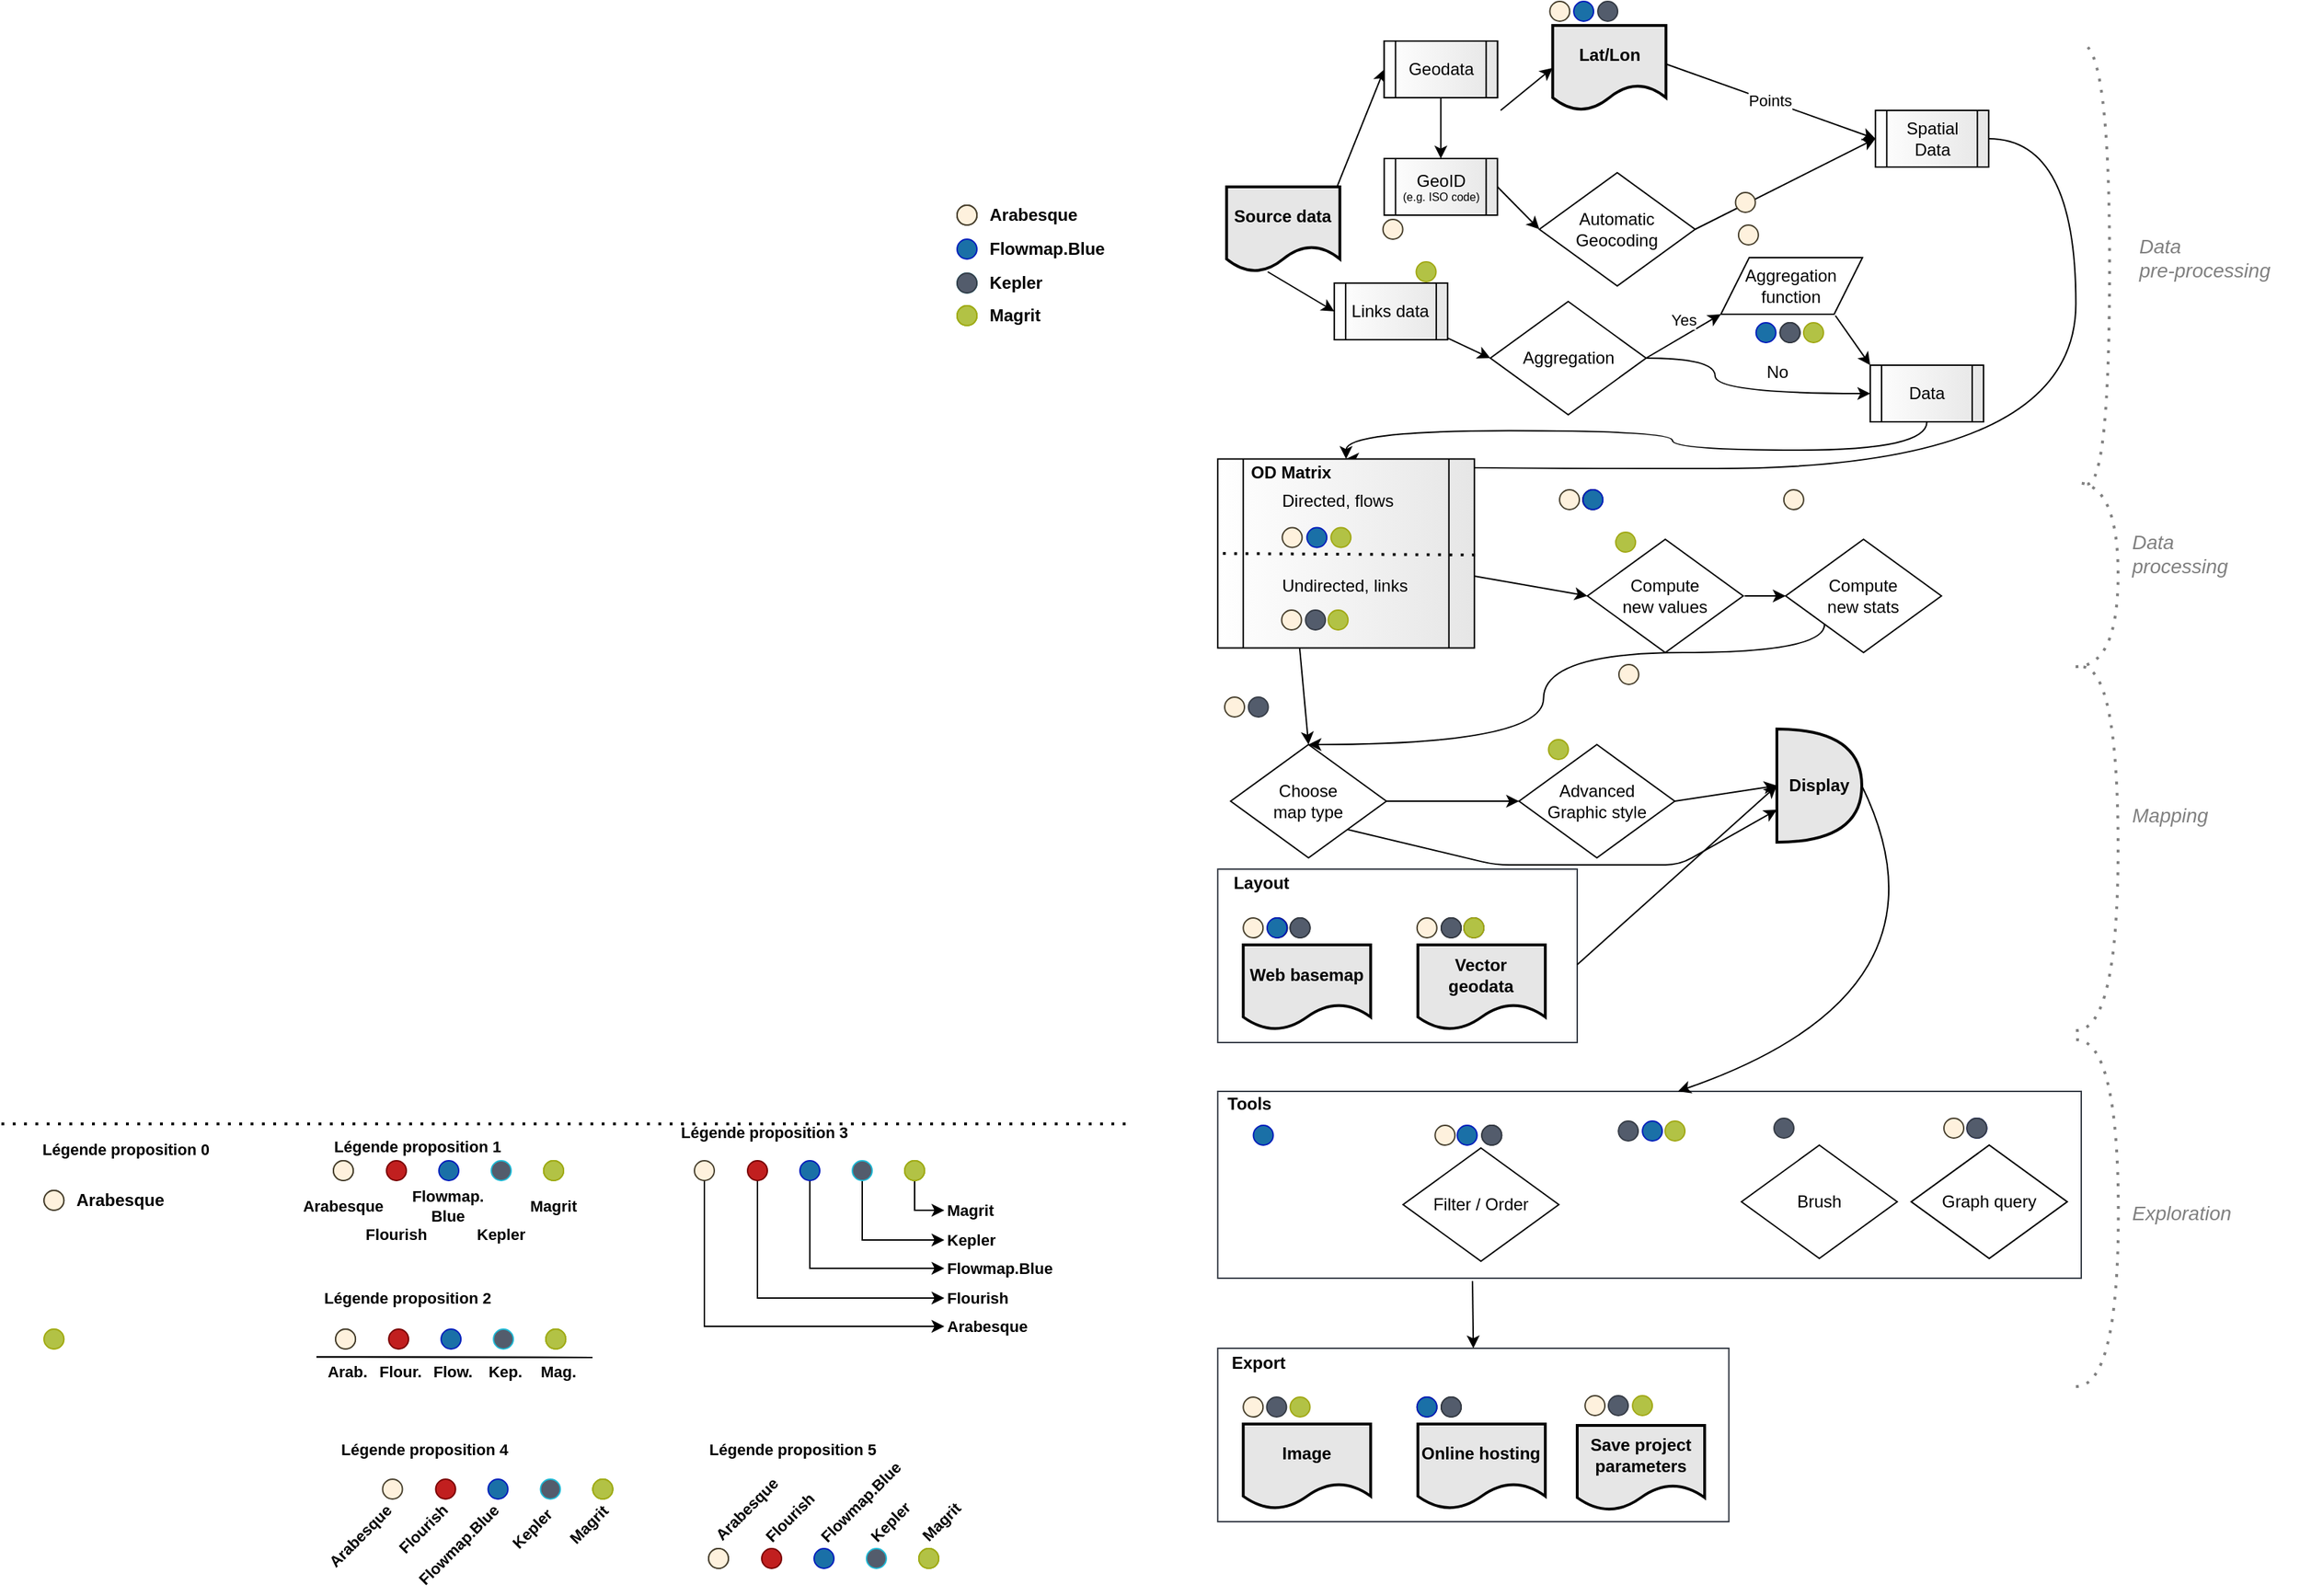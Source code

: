 <mxfile version="14.6.6" type="github">
  <diagram id="x_EGCtdsNAIoLuTjenAh" name="Page-1">
    <mxGraphModel dx="2013" dy="621" grid="1" gridSize="10" guides="1" tooltips="1" connect="1" arrows="1" fold="1" page="1" pageScale="1" pageWidth="827" pageHeight="1169" math="0" shadow="0">
      <root>
        <mxCell id="0" />
        <mxCell id="FpdOjQ_UmzUaRlVC9WjG-2" value="Formes" style="" parent="0" />
        <mxCell id="KOBFgpsfJj8ijsTa2FeM-362" value="" style="rounded=0;whiteSpace=wrap;html=1;strokeColor=#353B45;align=left;fillColor=none;" parent="FpdOjQ_UmzUaRlVC9WjG-2" vertex="1">
          <mxGeometry x="40.12" y="780" width="609.88" height="132" as="geometry" />
        </mxCell>
        <mxCell id="KOBFgpsfJj8ijsTa2FeM-382" value="" style="ellipse;whiteSpace=wrap;html=1;aspect=fixed;fontColor=#ffffff;fillColor=#535C6C;strokeColor=#353B45;" parent="FpdOjQ_UmzUaRlVC9WjG-2" vertex="1">
          <mxGeometry x="433" y="799" width="14" height="14" as="geometry" />
        </mxCell>
        <mxCell id="KOBFgpsfJj8ijsTa2FeM-342" value="" style="rounded=0;whiteSpace=wrap;html=1;strokeColor=#353B45;align=left;fillColor=none;" parent="FpdOjQ_UmzUaRlVC9WjG-2" vertex="1">
          <mxGeometry x="40.12" y="961.5" width="361" height="122.5" as="geometry" />
        </mxCell>
        <mxCell id="KOBFgpsfJj8ijsTa2FeM-386" value="&lt;div&gt;Save project&lt;/div&gt;&lt;div&gt;parameters&lt;/div&gt;" style="shape=document;whiteSpace=wrap;html=1;boundedLbl=1;sketch=0;fillColor=#E6E6E6;fontStyle=1;strokeWidth=2;" parent="FpdOjQ_UmzUaRlVC9WjG-2" vertex="1">
          <mxGeometry x="294.0" y="1016" width="90" height="60" as="geometry" />
        </mxCell>
        <mxCell id="KOBFgpsfJj8ijsTa2FeM-385" value="" style="ellipse;whiteSpace=wrap;html=1;aspect=fixed;strokeColor=#001DBC;fontColor=#ffffff;fillColor=#1a70a7;" parent="FpdOjQ_UmzUaRlVC9WjG-2" vertex="1">
          <mxGeometry x="340.06" y="801" width="14" height="14" as="geometry" />
        </mxCell>
        <mxCell id="KOBFgpsfJj8ijsTa2FeM-341" value="" style="rounded=0;whiteSpace=wrap;html=1;strokeColor=#353B45;align=left;fillColor=none;" parent="FpdOjQ_UmzUaRlVC9WjG-2" vertex="1">
          <mxGeometry x="40.12" y="623" width="253.88" height="122.5" as="geometry" />
        </mxCell>
        <mxCell id="KOBFgpsfJj8ijsTa2FeM-289" value="" style="ellipse;whiteSpace=wrap;html=1;aspect=fixed;fontColor=#ffffff;strokeColor=#473F2D;fillColor=#fef1dd;" parent="FpdOjQ_UmzUaRlVC9WjG-2" vertex="1">
          <mxGeometry x="45.0" y="501.5" width="14" height="14" as="geometry" />
        </mxCell>
        <mxCell id="KOBFgpsfJj8ijsTa2FeM-256" value="" style="ellipse;whiteSpace=wrap;html=1;aspect=fixed;fontColor=#ffffff;fillColor=#535C6C;strokeColor=#353B45;" parent="FpdOjQ_UmzUaRlVC9WjG-2" vertex="1">
          <mxGeometry x="308.56" y="10" width="14" height="14" as="geometry" />
        </mxCell>
        <mxCell id="KOBFgpsfJj8ijsTa2FeM-251" value="" style="ellipse;whiteSpace=wrap;html=1;aspect=fixed;strokeColor=#001DBC;fontColor=#ffffff;fillColor=#1a70a7;" parent="FpdOjQ_UmzUaRlVC9WjG-2" vertex="1">
          <mxGeometry x="291.56" y="10" width="14" height="14" as="geometry" />
        </mxCell>
        <mxCell id="KOBFgpsfJj8ijsTa2FeM-196" value="" style="ellipse;whiteSpace=wrap;html=1;aspect=fixed;strokeColor=#001DBC;fontColor=#ffffff;fillColor=#1a70a7;" parent="FpdOjQ_UmzUaRlVC9WjG-2" vertex="1">
          <mxGeometry x="420.3" y="237" width="14" height="14" as="geometry" />
        </mxCell>
        <mxCell id="KOBFgpsfJj8ijsTa2FeM-193" value="" style="ellipse;whiteSpace=wrap;html=1;aspect=fixed;fontColor=#ffffff;fillColor=#b2c245;strokeColor=#A1A815;" parent="FpdOjQ_UmzUaRlVC9WjG-2" vertex="1">
          <mxGeometry x="453.93" y="237" width="14" height="14" as="geometry" />
        </mxCell>
        <mxCell id="KOBFgpsfJj8ijsTa2FeM-189" value="" style="ellipse;whiteSpace=wrap;html=1;aspect=fixed;fontColor=#ffffff;strokeColor=#473F2D;fillColor=#fef1dd;" parent="FpdOjQ_UmzUaRlVC9WjG-2" vertex="1">
          <mxGeometry x="299.55" y="995" width="14" height="14" as="geometry" />
        </mxCell>
        <mxCell id="KOBFgpsfJj8ijsTa2FeM-190" value="" style="ellipse;whiteSpace=wrap;html=1;aspect=fixed;fontColor=#ffffff;strokeColor=#473F2D;fillColor=#fef1dd;" parent="FpdOjQ_UmzUaRlVC9WjG-2" vertex="1">
          <mxGeometry x="193.63" y="804" width="14" height="14" as="geometry" />
        </mxCell>
        <mxCell id="KOBFgpsfJj8ijsTa2FeM-186" value="" style="ellipse;whiteSpace=wrap;html=1;aspect=fixed;fontColor=#ffffff;strokeColor=#473F2D;fillColor=#fef1dd;" parent="FpdOjQ_UmzUaRlVC9WjG-2" vertex="1">
          <mxGeometry x="323.44" y="478.5" width="14" height="14" as="geometry" />
        </mxCell>
        <mxCell id="KOBFgpsfJj8ijsTa2FeM-184" value="" style="ellipse;whiteSpace=wrap;html=1;aspect=fixed;fontColor=#ffffff;strokeColor=#473F2D;fillColor=#fef1dd;" parent="FpdOjQ_UmzUaRlVC9WjG-2" vertex="1">
          <mxGeometry x="281.53" y="355" width="14" height="14" as="geometry" />
        </mxCell>
        <mxCell id="KOBFgpsfJj8ijsTa2FeM-185" value="" style="ellipse;whiteSpace=wrap;html=1;aspect=fixed;fontColor=#ffffff;strokeColor=#473F2D;fillColor=#fef1dd;" parent="FpdOjQ_UmzUaRlVC9WjG-2" vertex="1">
          <mxGeometry x="439.93" y="355" width="14" height="14" as="geometry" />
        </mxCell>
        <mxCell id="KOBFgpsfJj8ijsTa2FeM-178" value="" style="ellipse;whiteSpace=wrap;html=1;aspect=fixed;fontColor=#ffffff;strokeColor=#473F2D;fillColor=#fef1dd;" parent="FpdOjQ_UmzUaRlVC9WjG-2" vertex="1">
          <mxGeometry x="156.8" y="164" width="14" height="14" as="geometry" />
        </mxCell>
        <mxCell id="KOBFgpsfJj8ijsTa2FeM-173" value="" style="ellipse;whiteSpace=wrap;html=1;aspect=fixed;fontColor=#ffffff;strokeColor=#473F2D;fillColor=#fef1dd;" parent="FpdOjQ_UmzUaRlVC9WjG-2" vertex="1">
          <mxGeometry x="407.93" y="168" width="14" height="14" as="geometry" />
        </mxCell>
        <mxCell id="FpdOjQ_UmzUaRlVC9WjG-3" value="Source data" style="shape=document;whiteSpace=wrap;html=1;boundedLbl=1;sketch=0;fillColor=#E6E6E6;fontStyle=1;strokeWidth=2;" parent="FpdOjQ_UmzUaRlVC9WjG-2" vertex="1">
          <mxGeometry x="46.34" y="141" width="80" height="60" as="geometry" />
        </mxCell>
        <mxCell id="FpdOjQ_UmzUaRlVC9WjG-4" value="&lt;div&gt;Automatic&lt;/div&gt;&lt;div&gt;Geocoding&lt;/div&gt;" style="rhombus;whiteSpace=wrap;html=1;sketch=0;" parent="FpdOjQ_UmzUaRlVC9WjG-2" vertex="1">
          <mxGeometry x="267.27" y="131" width="110" height="80" as="geometry" />
        </mxCell>
        <mxCell id="KOBFgpsfJj8ijsTa2FeM-234" style="edgeStyle=orthogonalEdgeStyle;curved=1;orthogonalLoop=1;jettySize=auto;html=1;exitX=1;exitY=0.5;exitDx=0;exitDy=0;entryX=0;entryY=0.5;entryDx=0;entryDy=0;" parent="FpdOjQ_UmzUaRlVC9WjG-2" source="FpdOjQ_UmzUaRlVC9WjG-5" target="FpdOjQ_UmzUaRlVC9WjG-11" edge="1">
          <mxGeometry relative="1" as="geometry">
            <Array as="points">
              <mxPoint x="391.34" y="262" />
              <mxPoint x="391.34" y="287" />
            </Array>
          </mxGeometry>
        </mxCell>
        <mxCell id="FpdOjQ_UmzUaRlVC9WjG-5" value="Aggregation" style="rhombus;whiteSpace=wrap;html=1;sketch=0;" parent="FpdOjQ_UmzUaRlVC9WjG-2" vertex="1">
          <mxGeometry x="232.65" y="222" width="110" height="80" as="geometry" />
        </mxCell>
        <mxCell id="FpdOjQ_UmzUaRlVC9WjG-6" value="" style="endArrow=classic;html=1;entryX=0;entryY=0.5;entryDx=0;entryDy=0;startArrow=none;" parent="FpdOjQ_UmzUaRlVC9WjG-2" source="KOBFgpsfJj8ijsTa2FeM-239" target="FpdOjQ_UmzUaRlVC9WjG-5" edge="1">
          <mxGeometry width="50" height="50" relative="1" as="geometry">
            <mxPoint x="233.65" y="462" as="sourcePoint" />
            <mxPoint x="283.65" y="412" as="targetPoint" />
          </mxGeometry>
        </mxCell>
        <mxCell id="FpdOjQ_UmzUaRlVC9WjG-7" value="Aggregation function" style="shape=parallelogram;perimeter=parallelogramPerimeter;whiteSpace=wrap;html=1;fixedSize=1;sketch=0;" parent="FpdOjQ_UmzUaRlVC9WjG-2" vertex="1">
          <mxGeometry x="395.47" y="191" width="100" height="40" as="geometry" />
        </mxCell>
        <mxCell id="FpdOjQ_UmzUaRlVC9WjG-8" value="Yes" style="endArrow=classic;html=1;exitX=1;exitY=0.5;exitDx=0;exitDy=0;entryX=0;entryY=1;entryDx=0;entryDy=0;" parent="FpdOjQ_UmzUaRlVC9WjG-2" source="FpdOjQ_UmzUaRlVC9WjG-5" target="FpdOjQ_UmzUaRlVC9WjG-7" edge="1">
          <mxGeometry x="0.213" y="10" width="50" height="50" relative="1" as="geometry">
            <mxPoint x="343.65" y="382" as="sourcePoint" />
            <mxPoint x="393.65" y="332" as="targetPoint" />
            <mxPoint as="offset" />
          </mxGeometry>
        </mxCell>
        <mxCell id="KOBFgpsfJj8ijsTa2FeM-266" style="edgeStyle=orthogonalEdgeStyle;curved=1;orthogonalLoop=1;jettySize=auto;html=1;exitX=0.5;exitY=1;exitDx=0;exitDy=0;entryX=0.5;entryY=0;entryDx=0;entryDy=0;endArrow=classic;endFill=1;" parent="FpdOjQ_UmzUaRlVC9WjG-2" source="FpdOjQ_UmzUaRlVC9WjG-11" target="KOBFgpsfJj8ijsTa2FeM-257" edge="1">
          <mxGeometry relative="1" as="geometry" />
        </mxCell>
        <mxCell id="FpdOjQ_UmzUaRlVC9WjG-11" value="Data" style="shape=process;whiteSpace=wrap;html=1;backgroundOutline=1;sketch=0;gradientDirection=east;gradientColor=#E6E6E6;" parent="FpdOjQ_UmzUaRlVC9WjG-2" vertex="1">
          <mxGeometry x="500.96" y="267" width="80" height="40" as="geometry" />
        </mxCell>
        <mxCell id="FpdOjQ_UmzUaRlVC9WjG-12" value="" style="endArrow=classic;html=1;exitX=0.809;exitY=1.025;exitDx=0;exitDy=0;entryX=0;entryY=0;entryDx=0;entryDy=0;exitPerimeter=0;" parent="FpdOjQ_UmzUaRlVC9WjG-2" source="FpdOjQ_UmzUaRlVC9WjG-7" target="FpdOjQ_UmzUaRlVC9WjG-11" edge="1">
          <mxGeometry width="50" height="50" relative="1" as="geometry">
            <mxPoint x="343.65" y="382" as="sourcePoint" />
            <mxPoint x="503.34" y="218" as="targetPoint" />
          </mxGeometry>
        </mxCell>
        <mxCell id="KOBFgpsfJj8ijsTa2FeM-267" style="edgeStyle=orthogonalEdgeStyle;curved=1;orthogonalLoop=1;jettySize=auto;html=1;exitX=1;exitY=0.5;exitDx=0;exitDy=0;endArrow=classic;endFill=1;entryX=0.5;entryY=0;entryDx=0;entryDy=0;" parent="FpdOjQ_UmzUaRlVC9WjG-2" source="FpdOjQ_UmzUaRlVC9WjG-21" target="KOBFgpsfJj8ijsTa2FeM-257" edge="1">
          <mxGeometry relative="1" as="geometry">
            <mxPoint x="379.22" y="340" as="targetPoint" />
            <Array as="points">
              <mxPoint x="646.22" y="107" />
              <mxPoint x="646.22" y="340" />
              <mxPoint x="137.22" y="340" />
            </Array>
          </mxGeometry>
        </mxCell>
        <mxCell id="FpdOjQ_UmzUaRlVC9WjG-21" value="Spatial&lt;br&gt;Data" style="shape=process;whiteSpace=wrap;html=1;backgroundOutline=1;sketch=0;gradientDirection=east;gradientColor=#E6E6E6;" parent="FpdOjQ_UmzUaRlVC9WjG-2" vertex="1">
          <mxGeometry x="504.65" y="87" width="80" height="40" as="geometry" />
        </mxCell>
        <mxCell id="FpdOjQ_UmzUaRlVC9WjG-25" value="Points" style="endArrow=classic;html=1;entryX=0;entryY=0.5;entryDx=0;entryDy=0;exitX=0.996;exitY=0.452;exitDx=0;exitDy=0;exitPerimeter=0;" parent="FpdOjQ_UmzUaRlVC9WjG-2" source="KOBFgpsfJj8ijsTa2FeM-224" target="FpdOjQ_UmzUaRlVC9WjG-21" edge="1">
          <mxGeometry width="50" height="50" relative="1" as="geometry">
            <mxPoint x="371.77" y="227" as="sourcePoint" />
            <mxPoint x="446.65" y="238" as="targetPoint" />
          </mxGeometry>
        </mxCell>
        <mxCell id="FpdOjQ_UmzUaRlVC9WjG-28" value="Compute&lt;br&gt;new values" style="rhombus;whiteSpace=wrap;html=1;sketch=0;" parent="FpdOjQ_UmzUaRlVC9WjG-2" vertex="1">
          <mxGeometry x="301.22" y="390" width="110" height="80" as="geometry" />
        </mxCell>
        <mxCell id="FpdOjQ_UmzUaRlVC9WjG-29" value="Compute&lt;br&gt;new stats" style="rhombus;whiteSpace=wrap;html=1;sketch=0;" parent="FpdOjQ_UmzUaRlVC9WjG-2" vertex="1">
          <mxGeometry x="441.22" y="390" width="110" height="80" as="geometry" />
        </mxCell>
        <mxCell id="FpdOjQ_UmzUaRlVC9WjG-31" value="" style="endArrow=classic;html=1;entryX=0;entryY=0.5;entryDx=0;entryDy=0;" parent="FpdOjQ_UmzUaRlVC9WjG-2" target="FpdOjQ_UmzUaRlVC9WjG-29" edge="1">
          <mxGeometry width="50" height="50" relative="1" as="geometry">
            <mxPoint x="412.22" y="430" as="sourcePoint" />
            <mxPoint x="436.22" y="430" as="targetPoint" />
          </mxGeometry>
        </mxCell>
        <mxCell id="FpdOjQ_UmzUaRlVC9WjG-32" value="" style="endArrow=classic;html=1;entryX=0.5;entryY=0;entryDx=0;entryDy=0;edgeStyle=orthogonalEdgeStyle;curved=1;exitX=0;exitY=1;exitDx=0;exitDy=0;" parent="FpdOjQ_UmzUaRlVC9WjG-2" source="FpdOjQ_UmzUaRlVC9WjG-29" target="FpdOjQ_UmzUaRlVC9WjG-33" edge="1">
          <mxGeometry width="50" height="50" relative="1" as="geometry">
            <mxPoint x="496.22" y="470" as="sourcePoint" />
            <mxPoint x="136.22" y="620.0" as="targetPoint" />
            <Array as="points">
              <mxPoint x="469.22" y="470" />
              <mxPoint x="270.22" y="470" />
              <mxPoint x="270.22" y="535" />
            </Array>
          </mxGeometry>
        </mxCell>
        <mxCell id="FpdOjQ_UmzUaRlVC9WjG-33" value="&lt;div&gt;Choose &lt;br&gt;&lt;/div&gt;&lt;div&gt;map type&lt;/div&gt;" style="rhombus;whiteSpace=wrap;html=1;sketch=0;align=center;" parent="FpdOjQ_UmzUaRlVC9WjG-2" vertex="1">
          <mxGeometry x="49.22" y="535" width="110" height="80" as="geometry" />
        </mxCell>
        <mxCell id="FpdOjQ_UmzUaRlVC9WjG-34" value="&lt;div&gt;Advanced&lt;/div&gt;&lt;div&gt;Graphic style&lt;/div&gt;" style="rhombus;whiteSpace=wrap;html=1;sketch=0;" parent="FpdOjQ_UmzUaRlVC9WjG-2" vertex="1">
          <mxGeometry x="252.9" y="535" width="110" height="80" as="geometry" />
        </mxCell>
        <mxCell id="FpdOjQ_UmzUaRlVC9WjG-35" value="" style="endArrow=classic;html=1;entryX=0;entryY=0.5;entryDx=0;entryDy=0;exitX=1;exitY=0.5;exitDx=0;exitDy=0;" parent="FpdOjQ_UmzUaRlVC9WjG-2" source="FpdOjQ_UmzUaRlVC9WjG-33" target="FpdOjQ_UmzUaRlVC9WjG-34" edge="1">
          <mxGeometry width="50" height="50" relative="1" as="geometry">
            <mxPoint x="266.22" y="562.0" as="sourcePoint" />
            <mxPoint x="296.22" y="562.0" as="targetPoint" />
          </mxGeometry>
        </mxCell>
        <mxCell id="FpdOjQ_UmzUaRlVC9WjG-36" value="Display" style="shape=or;whiteSpace=wrap;html=1;sketch=0;fillColor=#E6E6E6;fontStyle=1;strokeWidth=2;" parent="FpdOjQ_UmzUaRlVC9WjG-2" vertex="1">
          <mxGeometry x="435" y="524" width="60" height="80" as="geometry" />
        </mxCell>
        <mxCell id="FpdOjQ_UmzUaRlVC9WjG-37" value="" style="endArrow=classic;html=1;exitX=1;exitY=0.5;exitDx=0;exitDy=0;entryX=0;entryY=0.5;entryDx=0;entryDy=0;entryPerimeter=0;" parent="FpdOjQ_UmzUaRlVC9WjG-2" source="FpdOjQ_UmzUaRlVC9WjG-34" target="FpdOjQ_UmzUaRlVC9WjG-36" edge="1">
          <mxGeometry width="50" height="50" relative="1" as="geometry">
            <mxPoint x="346.22" y="517" as="sourcePoint" />
            <mxPoint x="396.22" y="467" as="targetPoint" />
          </mxGeometry>
        </mxCell>
        <mxCell id="FpdOjQ_UmzUaRlVC9WjG-38" value="" style="endArrow=classic;html=1;exitX=1;exitY=0.551;exitDx=0;exitDy=0;entryX=0;entryY=0.5;entryDx=0;entryDy=0;entryPerimeter=0;exitPerimeter=0;" parent="FpdOjQ_UmzUaRlVC9WjG-2" source="KOBFgpsfJj8ijsTa2FeM-341" target="FpdOjQ_UmzUaRlVC9WjG-36" edge="1">
          <mxGeometry width="50" height="50" relative="1" as="geometry">
            <mxPoint x="392.09" y="684.25" as="sourcePoint" />
            <mxPoint x="474.22" y="626.66" as="targetPoint" />
          </mxGeometry>
        </mxCell>
        <mxCell id="FpdOjQ_UmzUaRlVC9WjG-52" value="" style="endArrow=none;dashed=1;html=1;dashPattern=1 3;strokeWidth=2;edgeStyle=orthogonalEdgeStyle;curved=1;fontColor=#808080;strokeColor=#808080;" parent="FpdOjQ_UmzUaRlVC9WjG-2" edge="1">
          <mxGeometry width="50" height="50" relative="1" as="geometry">
            <mxPoint x="654.22" y="351" as="sourcePoint" />
            <mxPoint x="650" y="40" as="targetPoint" />
            <Array as="points">
              <mxPoint x="670" y="351" />
              <mxPoint x="670" y="40" />
            </Array>
          </mxGeometry>
        </mxCell>
        <mxCell id="FpdOjQ_UmzUaRlVC9WjG-54" value="Data&lt;br&gt;pre-processing" style="text;html=1;strokeColor=none;align=left;verticalAlign=middle;whiteSpace=wrap;rounded=0;sketch=0;fontColor=#808080;fontStyle=2;fontSize=14;" parent="FpdOjQ_UmzUaRlVC9WjG-2" vertex="1">
          <mxGeometry x="689.22" y="181" width="109" height="20" as="geometry" />
        </mxCell>
        <mxCell id="FpdOjQ_UmzUaRlVC9WjG-55" value="" style="endArrow=none;dashed=1;html=1;dashPattern=1 3;strokeWidth=2;edgeStyle=orthogonalEdgeStyle;curved=1;fontColor=#808080;strokeColor=#808080;" parent="FpdOjQ_UmzUaRlVC9WjG-2" edge="1">
          <mxGeometry width="50" height="50" relative="1" as="geometry">
            <mxPoint x="646" y="480" as="sourcePoint" />
            <mxPoint x="646.22" y="350" as="targetPoint" />
            <Array as="points">
              <mxPoint x="676" y="480" />
              <mxPoint x="676" y="350" />
            </Array>
          </mxGeometry>
        </mxCell>
        <mxCell id="FpdOjQ_UmzUaRlVC9WjG-56" value="Data&lt;br&gt;processing" style="text;html=1;strokeColor=none;align=left;verticalAlign=middle;whiteSpace=wrap;rounded=0;sketch=0;fontColor=#808080;fontStyle=2;fontSize=14;" parent="FpdOjQ_UmzUaRlVC9WjG-2" vertex="1">
          <mxGeometry x="684.22" y="390" width="119" height="20" as="geometry" />
        </mxCell>
        <mxCell id="FpdOjQ_UmzUaRlVC9WjG-58" value="Mapping" style="text;html=1;strokeColor=none;align=left;verticalAlign=middle;whiteSpace=wrap;rounded=0;sketch=0;fontColor=#808080;fontStyle=2;fontSize=14;" parent="FpdOjQ_UmzUaRlVC9WjG-2" vertex="1">
          <mxGeometry x="684.22" y="575" width="100" height="20" as="geometry" />
        </mxCell>
        <mxCell id="FpdOjQ_UmzUaRlVC9WjG-61" value="" style="endArrow=none;dashed=1;html=1;dashPattern=1 3;strokeWidth=2;edgeStyle=orthogonalEdgeStyle;curved=1;fontColor=#808080;strokeColor=#808080;" parent="FpdOjQ_UmzUaRlVC9WjG-2" edge="1">
          <mxGeometry width="50" height="50" relative="1" as="geometry">
            <mxPoint x="646.22" y="737" as="sourcePoint" />
            <mxPoint x="650" y="480" as="targetPoint" />
            <Array as="points">
              <mxPoint x="676" y="737" />
              <mxPoint x="676" y="480" />
            </Array>
          </mxGeometry>
        </mxCell>
        <mxCell id="FpdOjQ_UmzUaRlVC9WjG-62" value="Exploration" style="text;html=1;strokeColor=none;align=left;verticalAlign=middle;whiteSpace=wrap;rounded=0;sketch=0;fontColor=#808080;fontStyle=2;fontSize=14;" parent="FpdOjQ_UmzUaRlVC9WjG-2" vertex="1">
          <mxGeometry x="684.22" y="856" width="100" height="20" as="geometry" />
        </mxCell>
        <mxCell id="FpdOjQ_UmzUaRlVC9WjG-63" value="" style="endArrow=none;dashed=1;html=1;dashPattern=1 3;strokeWidth=2;edgeStyle=orthogonalEdgeStyle;curved=1;fontColor=#808080;strokeColor=#808080;" parent="FpdOjQ_UmzUaRlVC9WjG-2" edge="1">
          <mxGeometry width="50" height="50" relative="1" as="geometry">
            <mxPoint x="646.22" y="988.5" as="sourcePoint" />
            <mxPoint x="646.22" y="743.5" as="targetPoint" />
            <Array as="points">
              <mxPoint x="676.22" y="989" />
              <mxPoint x="676.22" y="743" />
            </Array>
          </mxGeometry>
        </mxCell>
        <mxCell id="WmJDCKHygcUtH_FTsqzf-0" value="" style="endArrow=classic;html=1;exitX=0.319;exitY=1;exitDx=0;exitDy=0;entryX=0.5;entryY=0;entryDx=0;entryDy=0;exitPerimeter=0;" parent="FpdOjQ_UmzUaRlVC9WjG-2" source="KOBFgpsfJj8ijsTa2FeM-257" target="FpdOjQ_UmzUaRlVC9WjG-33" edge="1">
          <mxGeometry width="50" height="50" relative="1" as="geometry">
            <mxPoint x="92.22" y="515" as="sourcePoint" />
            <mxPoint x="152.22" y="562" as="targetPoint" />
          </mxGeometry>
        </mxCell>
        <mxCell id="bhWjAG3H4gNq9ImHq5WX-6" value="" style="ellipse;whiteSpace=wrap;html=1;aspect=fixed;fontColor=#ffffff;fillColor=#b2c245;strokeColor=#A1A815;" parent="FpdOjQ_UmzUaRlVC9WjG-2" vertex="1">
          <mxGeometry x="331.53" y="40" width="14" height="14" as="geometry" />
        </mxCell>
        <mxCell id="bhWjAG3H4gNq9ImHq5WX-8" value="" style="ellipse;whiteSpace=wrap;html=1;aspect=fixed;fontColor=#ffffff;fillColor=#b2c245;strokeColor=#A1A815;" parent="FpdOjQ_UmzUaRlVC9WjG-2" vertex="1">
          <mxGeometry x="180.27" y="194" width="14" height="14" as="geometry" />
        </mxCell>
        <mxCell id="bhWjAG3H4gNq9ImHq5WX-11" value="" style="ellipse;whiteSpace=wrap;html=1;aspect=fixed;fontColor=#ffffff;fillColor=#b2c245;strokeColor=#A1A815;" parent="FpdOjQ_UmzUaRlVC9WjG-2" vertex="1">
          <mxGeometry x="321.19" y="385" width="14" height="14" as="geometry" />
        </mxCell>
        <mxCell id="bhWjAG3H4gNq9ImHq5WX-13" value="" style="ellipse;whiteSpace=wrap;html=1;aspect=fixed;fontColor=#ffffff;fillColor=#b2c245;strokeColor=#A1A815;" parent="FpdOjQ_UmzUaRlVC9WjG-2" vertex="1">
          <mxGeometry x="273.75" y="531.5" width="14" height="14" as="geometry" />
        </mxCell>
        <mxCell id="bhWjAG3H4gNq9ImHq5WX-16" value="" style="ellipse;whiteSpace=wrap;html=1;aspect=fixed;fontColor=#ffffff;fillColor=#b2c245;strokeColor=#A1A815;" parent="FpdOjQ_UmzUaRlVC9WjG-2" vertex="1">
          <mxGeometry x="333.06" y="995" width="14" height="14" as="geometry" />
        </mxCell>
        <mxCell id="MCsH5pdHWvTMID_yPVmZ-62" value="" style="ellipse;whiteSpace=wrap;html=1;aspect=fixed;fontColor=#ffffff;fillColor=#F5DC93;strokeColor=#473F2D;" parent="FpdOjQ_UmzUaRlVC9WjG-2" vertex="1">
          <mxGeometry x="-584.5" y="829" width="14" height="14" as="geometry" />
        </mxCell>
        <mxCell id="MCsH5pdHWvTMID_yPVmZ-63" value="" style="ellipse;whiteSpace=wrap;html=1;aspect=fixed;strokeColor=#001DBC;fontColor=#ffffff;fillColor=#1a70a7;" parent="FpdOjQ_UmzUaRlVC9WjG-2" vertex="1">
          <mxGeometry x="-510" y="829" width="14" height="14" as="geometry" />
        </mxCell>
        <mxCell id="MCsH5pdHWvTMID_yPVmZ-64" value="" style="ellipse;whiteSpace=wrap;html=1;aspect=fixed;fontColor=#ffffff;fillColor=#009900;strokeColor=#006900;" parent="FpdOjQ_UmzUaRlVC9WjG-2" vertex="1">
          <mxGeometry x="-436" y="829" width="14" height="14" as="geometry" />
        </mxCell>
        <mxCell id="MCsH5pdHWvTMID_yPVmZ-65" value="" style="ellipse;whiteSpace=wrap;html=1;aspect=fixed;fontColor=#ffffff;fillColor=#535c6c;strokeColor=#1fbad6;" parent="FpdOjQ_UmzUaRlVC9WjG-2" vertex="1">
          <mxGeometry x="-473" y="829" width="14" height="14" as="geometry" />
        </mxCell>
        <mxCell id="MCsH5pdHWvTMID_yPVmZ-66" value="" style="ellipse;whiteSpace=wrap;html=1;aspect=fixed;fontColor=#ffffff;strokeColor=#780000;fillColor=#c11f1f;" parent="FpdOjQ_UmzUaRlVC9WjG-2" vertex="1">
          <mxGeometry x="-547" y="829" width="14" height="14" as="geometry" />
        </mxCell>
        <mxCell id="MCsH5pdHWvTMID_yPVmZ-67" value="Arabesque" style="text;html=1;strokeColor=none;fillColor=none;align=center;verticalAlign=middle;whiteSpace=wrap;rounded=0;fontStyle=1;fontSize=11;" parent="FpdOjQ_UmzUaRlVC9WjG-2" vertex="1">
          <mxGeometry x="-610" y="851" width="65" height="20" as="geometry" />
        </mxCell>
        <mxCell id="MCsH5pdHWvTMID_yPVmZ-68" value="&lt;div&gt;Flowmap.&lt;/div&gt;&lt;div&gt;Blue&lt;/div&gt;" style="text;html=1;strokeColor=none;fillColor=none;align=center;verticalAlign=middle;whiteSpace=wrap;rounded=0;fontStyle=1;fontSize=11;" parent="FpdOjQ_UmzUaRlVC9WjG-2" vertex="1">
          <mxGeometry x="-545" y="851" width="83" height="20" as="geometry" />
        </mxCell>
        <mxCell id="MCsH5pdHWvTMID_yPVmZ-69" value="Flourish" style="text;html=1;strokeColor=none;fillColor=none;align=center;verticalAlign=middle;whiteSpace=wrap;rounded=0;fontStyle=1;fontSize=11;" parent="FpdOjQ_UmzUaRlVC9WjG-2" vertex="1">
          <mxGeometry x="-565" y="871" width="50" height="20" as="geometry" />
        </mxCell>
        <mxCell id="MCsH5pdHWvTMID_yPVmZ-70" value="Kepler" style="text;html=1;strokeColor=none;fillColor=none;align=center;verticalAlign=middle;whiteSpace=wrap;rounded=0;fontStyle=1;fontSize=11;" parent="FpdOjQ_UmzUaRlVC9WjG-2" vertex="1">
          <mxGeometry x="-486" y="871" width="40" height="20" as="geometry" />
        </mxCell>
        <mxCell id="MCsH5pdHWvTMID_yPVmZ-71" value="Magrit" style="text;html=1;strokeColor=none;fillColor=none;align=center;verticalAlign=middle;whiteSpace=wrap;rounded=0;fontStyle=1;fontSize=11;" parent="FpdOjQ_UmzUaRlVC9WjG-2" vertex="1">
          <mxGeometry x="-449" y="851" width="40" height="20" as="geometry" />
        </mxCell>
        <mxCell id="MCsH5pdHWvTMID_yPVmZ-72" value="Légende proposition 0" style="text;html=1;strokeColor=none;fillColor=none;align=center;verticalAlign=middle;whiteSpace=wrap;rounded=0;fontStyle=1;fontSize=11;" parent="FpdOjQ_UmzUaRlVC9WjG-2" vertex="1">
          <mxGeometry x="-802" y="811" width="142" height="20" as="geometry" />
        </mxCell>
        <mxCell id="MCsH5pdHWvTMID_yPVmZ-78" value="Arab." style="text;html=1;strokeColor=none;fillColor=none;align=center;verticalAlign=middle;whiteSpace=wrap;rounded=0;fontStyle=1;fontSize=11;" parent="FpdOjQ_UmzUaRlVC9WjG-2" vertex="1">
          <mxGeometry x="-589.625" y="968" width="30.75" height="20" as="geometry" />
        </mxCell>
        <mxCell id="MCsH5pdHWvTMID_yPVmZ-79" value="&lt;div&gt;Flow.&lt;/div&gt;" style="text;html=1;strokeColor=none;fillColor=none;align=center;verticalAlign=middle;whiteSpace=wrap;rounded=0;fontStyle=1;fontSize=11;" parent="FpdOjQ_UmzUaRlVC9WjG-2" vertex="1">
          <mxGeometry x="-514.75" y="968" width="30" height="20" as="geometry" />
        </mxCell>
        <mxCell id="MCsH5pdHWvTMID_yPVmZ-80" value="Flour." style="text;html=1;strokeColor=none;fillColor=none;align=center;verticalAlign=middle;whiteSpace=wrap;rounded=0;fontStyle=1;fontSize=11;" parent="FpdOjQ_UmzUaRlVC9WjG-2" vertex="1">
          <mxGeometry x="-552" y="968" width="29.75" height="20" as="geometry" />
        </mxCell>
        <mxCell id="MCsH5pdHWvTMID_yPVmZ-81" value="Kep." style="text;html=1;strokeColor=none;fillColor=none;align=center;verticalAlign=middle;whiteSpace=wrap;rounded=0;fontStyle=1;fontSize=11;" parent="FpdOjQ_UmzUaRlVC9WjG-2" vertex="1">
          <mxGeometry x="-476" y="968" width="25.75" height="20" as="geometry" />
        </mxCell>
        <mxCell id="MCsH5pdHWvTMID_yPVmZ-82" value="Mag." style="text;html=1;strokeColor=none;fillColor=none;align=center;verticalAlign=middle;whiteSpace=wrap;rounded=0;fontStyle=1;fontSize=11;" parent="FpdOjQ_UmzUaRlVC9WjG-2" vertex="1">
          <mxGeometry x="-439.125" y="968" width="26.75" height="20" as="geometry" />
        </mxCell>
        <mxCell id="MCsH5pdHWvTMID_yPVmZ-83" value="Légende proposition 2" style="text;html=1;strokeColor=none;fillColor=none;align=center;verticalAlign=middle;whiteSpace=wrap;rounded=0;fontStyle=1;fontSize=11;" parent="FpdOjQ_UmzUaRlVC9WjG-2" vertex="1">
          <mxGeometry x="-602.75" y="916" width="142" height="20" as="geometry" />
        </mxCell>
        <mxCell id="MCsH5pdHWvTMID_yPVmZ-84" style="edgeStyle=orthogonalEdgeStyle;rounded=0;orthogonalLoop=1;jettySize=auto;html=1;exitX=0.5;exitY=1;exitDx=0;exitDy=0;entryX=0;entryY=0.5;entryDx=0;entryDy=0;fontSize=11;" parent="FpdOjQ_UmzUaRlVC9WjG-2" source="MCsH5pdHWvTMID_yPVmZ-85" target="MCsH5pdHWvTMID_yPVmZ-94" edge="1">
          <mxGeometry relative="1" as="geometry" />
        </mxCell>
        <mxCell id="MCsH5pdHWvTMID_yPVmZ-85" value="" style="ellipse;whiteSpace=wrap;html=1;aspect=fixed;fontColor=#ffffff;strokeColor=#473F2D;fillColor=#fef1dd;" parent="FpdOjQ_UmzUaRlVC9WjG-2" vertex="1">
          <mxGeometry x="-329.5" y="829" width="14" height="14" as="geometry" />
        </mxCell>
        <mxCell id="MCsH5pdHWvTMID_yPVmZ-86" style="edgeStyle=orthogonalEdgeStyle;rounded=0;orthogonalLoop=1;jettySize=auto;html=1;exitX=0.5;exitY=1;exitDx=0;exitDy=0;entryX=0;entryY=0.5;entryDx=0;entryDy=0;fontSize=11;" parent="FpdOjQ_UmzUaRlVC9WjG-2" source="MCsH5pdHWvTMID_yPVmZ-87" target="MCsH5pdHWvTMID_yPVmZ-95" edge="1">
          <mxGeometry relative="1" as="geometry" />
        </mxCell>
        <mxCell id="MCsH5pdHWvTMID_yPVmZ-87" value="" style="ellipse;whiteSpace=wrap;html=1;aspect=fixed;strokeColor=#001DBC;fontColor=#ffffff;fillColor=#1a70a7;" parent="FpdOjQ_UmzUaRlVC9WjG-2" vertex="1">
          <mxGeometry x="-255" y="829" width="14" height="14" as="geometry" />
        </mxCell>
        <mxCell id="MCsH5pdHWvTMID_yPVmZ-88" style="edgeStyle=orthogonalEdgeStyle;rounded=0;orthogonalLoop=1;jettySize=auto;html=1;exitX=0.5;exitY=1;exitDx=0;exitDy=0;fontSize=11;entryX=0;entryY=0.5;entryDx=0;entryDy=0;" parent="FpdOjQ_UmzUaRlVC9WjG-2" source="MCsH5pdHWvTMID_yPVmZ-89" target="MCsH5pdHWvTMID_yPVmZ-98" edge="1">
          <mxGeometry relative="1" as="geometry">
            <mxPoint x="-174" y="878" as="targetPoint" />
            <Array as="points">
              <mxPoint x="-174" y="864" />
            </Array>
          </mxGeometry>
        </mxCell>
        <mxCell id="MCsH5pdHWvTMID_yPVmZ-89" value="" style="ellipse;whiteSpace=wrap;html=1;aspect=fixed;fontColor=#ffffff;fillColor=#009900;strokeColor=#006900;" parent="FpdOjQ_UmzUaRlVC9WjG-2" vertex="1">
          <mxGeometry x="-181" y="829" width="14" height="14" as="geometry" />
        </mxCell>
        <mxCell id="MCsH5pdHWvTMID_yPVmZ-90" style="edgeStyle=orthogonalEdgeStyle;rounded=0;orthogonalLoop=1;jettySize=auto;html=1;exitX=0.5;exitY=1;exitDx=0;exitDy=0;entryX=0;entryY=0.5;entryDx=0;entryDy=0;fontSize=11;" parent="FpdOjQ_UmzUaRlVC9WjG-2" source="MCsH5pdHWvTMID_yPVmZ-91" target="MCsH5pdHWvTMID_yPVmZ-97" edge="1">
          <mxGeometry relative="1" as="geometry" />
        </mxCell>
        <mxCell id="MCsH5pdHWvTMID_yPVmZ-91" value="" style="ellipse;whiteSpace=wrap;html=1;aspect=fixed;fontColor=#ffffff;fillColor=#535c6c;strokeColor=#1fbad6;" parent="FpdOjQ_UmzUaRlVC9WjG-2" vertex="1">
          <mxGeometry x="-218" y="829" width="14" height="14" as="geometry" />
        </mxCell>
        <mxCell id="MCsH5pdHWvTMID_yPVmZ-92" style="edgeStyle=orthogonalEdgeStyle;rounded=0;orthogonalLoop=1;jettySize=auto;html=1;exitX=0.5;exitY=1;exitDx=0;exitDy=0;entryX=0;entryY=0.5;entryDx=0;entryDy=0;fontSize=11;" parent="FpdOjQ_UmzUaRlVC9WjG-2" source="MCsH5pdHWvTMID_yPVmZ-93" target="MCsH5pdHWvTMID_yPVmZ-96" edge="1">
          <mxGeometry relative="1" as="geometry" />
        </mxCell>
        <mxCell id="MCsH5pdHWvTMID_yPVmZ-93" value="" style="ellipse;whiteSpace=wrap;html=1;aspect=fixed;fontColor=#ffffff;strokeColor=#780000;fillColor=#c11f1f;" parent="FpdOjQ_UmzUaRlVC9WjG-2" vertex="1">
          <mxGeometry x="-292" y="829" width="14" height="14" as="geometry" />
        </mxCell>
        <mxCell id="MCsH5pdHWvTMID_yPVmZ-94" value="Arabesque" style="text;html=1;strokeColor=none;fillColor=none;align=left;verticalAlign=middle;whiteSpace=wrap;rounded=0;fontStyle=1;fontSize=11;" parent="FpdOjQ_UmzUaRlVC9WjG-2" vertex="1">
          <mxGeometry x="-153" y="936" width="65" height="20" as="geometry" />
        </mxCell>
        <mxCell id="MCsH5pdHWvTMID_yPVmZ-95" value="&lt;div&gt;Flowmap.Blue&lt;/div&gt;" style="text;html=1;strokeColor=none;fillColor=none;align=left;verticalAlign=middle;whiteSpace=wrap;rounded=0;fontStyle=1;fontSize=11;" parent="FpdOjQ_UmzUaRlVC9WjG-2" vertex="1">
          <mxGeometry x="-153" y="895" width="80" height="20" as="geometry" />
        </mxCell>
        <mxCell id="MCsH5pdHWvTMID_yPVmZ-96" value="Flourish" style="text;html=1;strokeColor=none;fillColor=none;align=left;verticalAlign=middle;whiteSpace=wrap;rounded=0;fontStyle=1;fontSize=11;" parent="FpdOjQ_UmzUaRlVC9WjG-2" vertex="1">
          <mxGeometry x="-153" y="916" width="50" height="20" as="geometry" />
        </mxCell>
        <mxCell id="MCsH5pdHWvTMID_yPVmZ-97" value="Kepler" style="text;html=1;strokeColor=none;fillColor=none;align=left;verticalAlign=middle;whiteSpace=wrap;rounded=0;fontStyle=1;fontSize=11;" parent="FpdOjQ_UmzUaRlVC9WjG-2" vertex="1">
          <mxGeometry x="-153" y="875" width="40" height="20" as="geometry" />
        </mxCell>
        <mxCell id="MCsH5pdHWvTMID_yPVmZ-98" value="Magrit" style="text;html=1;strokeColor=none;fillColor=none;align=left;verticalAlign=middle;whiteSpace=wrap;rounded=0;fontStyle=1;fontSize=11;" parent="FpdOjQ_UmzUaRlVC9WjG-2" vertex="1">
          <mxGeometry x="-153" y="854" width="40" height="20" as="geometry" />
        </mxCell>
        <mxCell id="MCsH5pdHWvTMID_yPVmZ-99" value="Légende proposition 3" style="text;html=1;strokeColor=none;fillColor=none;align=center;verticalAlign=middle;whiteSpace=wrap;rounded=0;fontStyle=1;fontSize=11;" parent="FpdOjQ_UmzUaRlVC9WjG-2" vertex="1">
          <mxGeometry x="-351" y="799" width="142" height="20" as="geometry" />
        </mxCell>
        <mxCell id="MCsH5pdHWvTMID_yPVmZ-100" value="" style="ellipse;whiteSpace=wrap;html=1;aspect=fixed;fontColor=#ffffff;fillColor=#F5DC93;strokeColor=#473F2D;" parent="FpdOjQ_UmzUaRlVC9WjG-2" vertex="1">
          <mxGeometry x="-319.5" y="1103" width="14" height="14" as="geometry" />
        </mxCell>
        <mxCell id="MCsH5pdHWvTMID_yPVmZ-101" value="" style="ellipse;whiteSpace=wrap;html=1;aspect=fixed;strokeColor=#001DBC;fontColor=#ffffff;fillColor=#1a70a7;" parent="FpdOjQ_UmzUaRlVC9WjG-2" vertex="1">
          <mxGeometry x="-245" y="1103" width="14" height="14" as="geometry" />
        </mxCell>
        <mxCell id="MCsH5pdHWvTMID_yPVmZ-102" value="" style="ellipse;whiteSpace=wrap;html=1;aspect=fixed;fontColor=#ffffff;fillColor=#009900;strokeColor=#006900;" parent="FpdOjQ_UmzUaRlVC9WjG-2" vertex="1">
          <mxGeometry x="-171" y="1103" width="14" height="14" as="geometry" />
        </mxCell>
        <mxCell id="MCsH5pdHWvTMID_yPVmZ-103" value="" style="ellipse;whiteSpace=wrap;html=1;aspect=fixed;fontColor=#ffffff;fillColor=#535c6c;strokeColor=#1fbad6;" parent="FpdOjQ_UmzUaRlVC9WjG-2" vertex="1">
          <mxGeometry x="-208" y="1103" width="14" height="14" as="geometry" />
        </mxCell>
        <mxCell id="MCsH5pdHWvTMID_yPVmZ-104" value="" style="ellipse;whiteSpace=wrap;html=1;aspect=fixed;fontColor=#ffffff;strokeColor=#780000;fillColor=#c11f1f;" parent="FpdOjQ_UmzUaRlVC9WjG-2" vertex="1">
          <mxGeometry x="-282" y="1103" width="14" height="14" as="geometry" />
        </mxCell>
        <mxCell id="MCsH5pdHWvTMID_yPVmZ-105" value="Arabesque" style="text;html=1;strokeColor=none;fillColor=none;align=center;verticalAlign=middle;whiteSpace=wrap;rounded=0;fontStyle=1;fontSize=11;rotation=-45;" parent="FpdOjQ_UmzUaRlVC9WjG-2" vertex="1">
          <mxGeometry x="-325" y="1065" width="65" height="20" as="geometry" />
        </mxCell>
        <mxCell id="MCsH5pdHWvTMID_yPVmZ-106" value="&lt;div&gt;Flowmap.Blue&lt;/div&gt;" style="text;html=1;strokeColor=none;fillColor=none;align=center;verticalAlign=middle;whiteSpace=wrap;rounded=0;fontStyle=1;fontSize=11;rotation=-45;" parent="FpdOjQ_UmzUaRlVC9WjG-2" vertex="1">
          <mxGeometry x="-252" y="1060" width="80" height="20" as="geometry" />
        </mxCell>
        <mxCell id="MCsH5pdHWvTMID_yPVmZ-107" value="Flourish" style="text;html=1;strokeColor=none;fillColor=none;align=center;verticalAlign=middle;whiteSpace=wrap;rounded=0;fontStyle=1;fontSize=11;rotation=-45;" parent="FpdOjQ_UmzUaRlVC9WjG-2" vertex="1">
          <mxGeometry x="-287" y="1071" width="50" height="20" as="geometry" />
        </mxCell>
        <mxCell id="MCsH5pdHWvTMID_yPVmZ-108" value="Kepler" style="text;html=1;strokeColor=none;fillColor=none;align=center;verticalAlign=middle;whiteSpace=wrap;rounded=0;fontStyle=1;fontSize=11;rotation=-45;" parent="FpdOjQ_UmzUaRlVC9WjG-2" vertex="1">
          <mxGeometry x="-211" y="1075" width="40" height="18" as="geometry" />
        </mxCell>
        <mxCell id="MCsH5pdHWvTMID_yPVmZ-109" value="Magrit" style="text;html=1;strokeColor=none;fillColor=none;align=center;verticalAlign=middle;whiteSpace=wrap;rounded=0;fontStyle=1;fontSize=11;rotation=-45;" parent="FpdOjQ_UmzUaRlVC9WjG-2" vertex="1">
          <mxGeometry x="-175" y="1074" width="40" height="20" as="geometry" />
        </mxCell>
        <mxCell id="MCsH5pdHWvTMID_yPVmZ-110" value="Légende proposition 5" style="text;html=1;strokeColor=none;fillColor=none;align=center;verticalAlign=middle;whiteSpace=wrap;rounded=0;fontStyle=1;fontSize=11;" parent="FpdOjQ_UmzUaRlVC9WjG-2" vertex="1">
          <mxGeometry x="-331" y="1023" width="142" height="20" as="geometry" />
        </mxCell>
        <mxCell id="MCsH5pdHWvTMID_yPVmZ-111" value="" style="endArrow=none;html=1;fontSize=11;" parent="FpdOjQ_UmzUaRlVC9WjG-2" edge="1">
          <mxGeometry width="50" height="50" relative="1" as="geometry">
            <mxPoint x="-401.5" y="968" as="sourcePoint" />
            <mxPoint x="-596.5" y="967.6" as="targetPoint" />
          </mxGeometry>
        </mxCell>
        <mxCell id="MCsH5pdHWvTMID_yPVmZ-112" value="" style="ellipse;whiteSpace=wrap;html=1;aspect=fixed;fontColor=#ffffff;strokeColor=#473F2D;fillColor=#fef1dd;" parent="FpdOjQ_UmzUaRlVC9WjG-2" vertex="1">
          <mxGeometry x="-549.75" y="1054" width="14" height="14" as="geometry" />
        </mxCell>
        <mxCell id="MCsH5pdHWvTMID_yPVmZ-113" value="" style="ellipse;whiteSpace=wrap;html=1;aspect=fixed;strokeColor=#001DBC;fontColor=#ffffff;fillColor=#1a70a7;" parent="FpdOjQ_UmzUaRlVC9WjG-2" vertex="1">
          <mxGeometry x="-475.25" y="1054" width="14" height="14" as="geometry" />
        </mxCell>
        <mxCell id="MCsH5pdHWvTMID_yPVmZ-114" value="" style="ellipse;whiteSpace=wrap;html=1;aspect=fixed;fontColor=#ffffff;fillColor=#009900;strokeColor=#006900;" parent="FpdOjQ_UmzUaRlVC9WjG-2" vertex="1">
          <mxGeometry x="-401.25" y="1054" width="14" height="14" as="geometry" />
        </mxCell>
        <mxCell id="MCsH5pdHWvTMID_yPVmZ-115" value="" style="ellipse;whiteSpace=wrap;html=1;aspect=fixed;fontColor=#ffffff;fillColor=#535c6c;strokeColor=#1fbad6;" parent="FpdOjQ_UmzUaRlVC9WjG-2" vertex="1">
          <mxGeometry x="-438.25" y="1054" width="14" height="14" as="geometry" />
        </mxCell>
        <mxCell id="MCsH5pdHWvTMID_yPVmZ-116" value="" style="ellipse;whiteSpace=wrap;html=1;aspect=fixed;fontColor=#ffffff;strokeColor=#780000;fillColor=#c11f1f;" parent="FpdOjQ_UmzUaRlVC9WjG-2" vertex="1">
          <mxGeometry x="-512.25" y="1054" width="14" height="14" as="geometry" />
        </mxCell>
        <mxCell id="MCsH5pdHWvTMID_yPVmZ-117" value="Arabesque" style="text;html=1;strokeColor=none;fillColor=none;align=center;verticalAlign=middle;whiteSpace=wrap;rounded=0;fontStyle=1;fontSize=11;rotation=-45;" parent="FpdOjQ_UmzUaRlVC9WjG-2" vertex="1">
          <mxGeometry x="-598" y="1084" width="65" height="20" as="geometry" />
        </mxCell>
        <mxCell id="MCsH5pdHWvTMID_yPVmZ-118" value="&lt;div&gt;Flowmap.Blue&lt;/div&gt;" style="text;html=1;strokeColor=none;fillColor=none;align=center;verticalAlign=middle;whiteSpace=wrap;rounded=0;fontStyle=1;fontSize=11;rotation=-45;" parent="FpdOjQ_UmzUaRlVC9WjG-2" vertex="1">
          <mxGeometry x="-535.75" y="1090" width="80" height="20" as="geometry" />
        </mxCell>
        <mxCell id="MCsH5pdHWvTMID_yPVmZ-119" value="Kepler" style="text;html=1;strokeColor=none;fillColor=none;align=center;verticalAlign=middle;whiteSpace=wrap;rounded=0;fontStyle=1;fontSize=11;rotation=-45;" parent="FpdOjQ_UmzUaRlVC9WjG-2" vertex="1">
          <mxGeometry x="-464.25" y="1079" width="40" height="20" as="geometry" />
        </mxCell>
        <mxCell id="MCsH5pdHWvTMID_yPVmZ-120" value="&lt;div&gt;Légende proposition 4&lt;br&gt;&lt;/div&gt;" style="text;html=1;strokeColor=none;fillColor=none;align=center;verticalAlign=middle;whiteSpace=wrap;rounded=0;fontStyle=1;fontSize=11;" parent="FpdOjQ_UmzUaRlVC9WjG-2" vertex="1">
          <mxGeometry x="-591" y="1023" width="142" height="20" as="geometry" />
        </mxCell>
        <mxCell id="MCsH5pdHWvTMID_yPVmZ-121" value="Flourish" style="text;html=1;strokeColor=none;fillColor=none;align=center;verticalAlign=middle;whiteSpace=wrap;rounded=0;fontStyle=1;fontSize=11;rotation=-45;" parent="FpdOjQ_UmzUaRlVC9WjG-2" vertex="1">
          <mxGeometry x="-546" y="1079" width="50" height="20" as="geometry" />
        </mxCell>
        <mxCell id="MCsH5pdHWvTMID_yPVmZ-122" value="Magrit" style="text;html=1;strokeColor=none;fillColor=none;align=center;verticalAlign=middle;whiteSpace=wrap;rounded=0;fontStyle=1;fontSize=11;rotation=-45;" parent="FpdOjQ_UmzUaRlVC9WjG-2" vertex="1">
          <mxGeometry x="-424.25" y="1076" width="40" height="20" as="geometry" />
        </mxCell>
        <mxCell id="MCsH5pdHWvTMID_yPVmZ-123" value="" style="endArrow=none;html=1;fontSize=11;" parent="FpdOjQ_UmzUaRlVC9WjG-2" edge="1">
          <mxGeometry width="50" height="50" relative="1" as="geometry">
            <mxPoint x="-401.5" y="968" as="sourcePoint" />
            <mxPoint x="-596.5" y="967.6" as="targetPoint" />
          </mxGeometry>
        </mxCell>
        <mxCell id="MCsH5pdHWvTMID_yPVmZ-124" value="Légende proposition 1" style="text;html=1;strokeColor=none;fillColor=none;align=center;verticalAlign=middle;whiteSpace=wrap;rounded=0;fontStyle=1;fontSize=11;" parent="FpdOjQ_UmzUaRlVC9WjG-2" vertex="1">
          <mxGeometry x="-596" y="809" width="142" height="20" as="geometry" />
        </mxCell>
        <mxCell id="KOBFgpsfJj8ijsTa2FeM-0" value="" style="ellipse;whiteSpace=wrap;html=1;aspect=fixed;fontColor=#ffffff;fillColor=#F5DC93;strokeColor=#473F2D;" parent="FpdOjQ_UmzUaRlVC9WjG-2" vertex="1">
          <mxGeometry x="-788.88" y="850" width="14" height="14" as="geometry" />
        </mxCell>
        <mxCell id="KOBFgpsfJj8ijsTa2FeM-1" value="" style="ellipse;whiteSpace=wrap;html=1;aspect=fixed;fontColor=#ffffff;strokeColor=#473F2D;fillColor=#fef1dd;" parent="FpdOjQ_UmzUaRlVC9WjG-2" vertex="1">
          <mxGeometry x="-788.88" y="850" width="14" height="14" as="geometry" />
        </mxCell>
        <mxCell id="KOBFgpsfJj8ijsTa2FeM-3" value="" style="ellipse;whiteSpace=wrap;html=1;aspect=fixed;fontColor=#ffffff;strokeColor=#473F2D;fillColor=#fef1dd;" parent="FpdOjQ_UmzUaRlVC9WjG-2" vertex="1">
          <mxGeometry x="-584.5" y="829" width="14" height="14" as="geometry" />
        </mxCell>
        <mxCell id="KOBFgpsfJj8ijsTa2FeM-4" value="" style="ellipse;whiteSpace=wrap;html=1;aspect=fixed;fontColor=#ffffff;strokeColor=#473F2D;fillColor=#fef1dd;" parent="FpdOjQ_UmzUaRlVC9WjG-2" vertex="1">
          <mxGeometry x="-319.5" y="1103" width="14" height="14" as="geometry" />
        </mxCell>
        <mxCell id="KOBFgpsfJj8ijsTa2FeM-5" value="" style="ellipse;whiteSpace=wrap;html=1;aspect=fixed;fontColor=#ffffff;fillColor=#a1a815;strokeColor=#C5EB2D;" parent="FpdOjQ_UmzUaRlVC9WjG-2" vertex="1">
          <mxGeometry x="-788.88" y="948" width="14" height="14" as="geometry" />
        </mxCell>
        <mxCell id="KOBFgpsfJj8ijsTa2FeM-6" value="" style="ellipse;whiteSpace=wrap;html=1;aspect=fixed;fontColor=#ffffff;fillColor=#a1a815;strokeColor=#C5EB2D;" parent="FpdOjQ_UmzUaRlVC9WjG-2" vertex="1">
          <mxGeometry x="-436" y="829" width="14" height="14" as="geometry" />
        </mxCell>
        <mxCell id="KOBFgpsfJj8ijsTa2FeM-8" value="" style="ellipse;whiteSpace=wrap;html=1;aspect=fixed;fontColor=#ffffff;fillColor=#a1a815;strokeColor=#C5EB2D;" parent="FpdOjQ_UmzUaRlVC9WjG-2" vertex="1">
          <mxGeometry x="-401.25" y="1054" width="14" height="14" as="geometry" />
        </mxCell>
        <mxCell id="KOBFgpsfJj8ijsTa2FeM-9" value="" style="ellipse;whiteSpace=wrap;html=1;aspect=fixed;fontColor=#ffffff;fillColor=#a1a815;strokeColor=#C5EB2D;" parent="FpdOjQ_UmzUaRlVC9WjG-2" vertex="1">
          <mxGeometry x="-181" y="829" width="14" height="14" as="geometry" />
        </mxCell>
        <mxCell id="KOBFgpsfJj8ijsTa2FeM-10" value="" style="ellipse;whiteSpace=wrap;html=1;aspect=fixed;fontColor=#ffffff;fillColor=#a1a815;strokeColor=#C5EB2D;" parent="FpdOjQ_UmzUaRlVC9WjG-2" vertex="1">
          <mxGeometry x="-171" y="1103" width="14" height="14" as="geometry" />
        </mxCell>
        <mxCell id="KOBFgpsfJj8ijsTa2FeM-12" value="" style="ellipse;whiteSpace=wrap;html=1;aspect=fixed;fontColor=#ffffff;fillColor=#b2c245;strokeColor=#A1A815;" parent="FpdOjQ_UmzUaRlVC9WjG-2" vertex="1">
          <mxGeometry x="-788.88" y="948" width="14" height="14" as="geometry" />
        </mxCell>
        <mxCell id="KOBFgpsfJj8ijsTa2FeM-13" value="" style="ellipse;whiteSpace=wrap;html=1;aspect=fixed;fontColor=#ffffff;fillColor=#b2c245;strokeColor=#A1A815;" parent="FpdOjQ_UmzUaRlVC9WjG-2" vertex="1">
          <mxGeometry x="-436" y="829" width="14" height="14" as="geometry" />
        </mxCell>
        <mxCell id="KOBFgpsfJj8ijsTa2FeM-15" value="" style="ellipse;whiteSpace=wrap;html=1;aspect=fixed;fontColor=#ffffff;fillColor=#b2c245;strokeColor=#A1A815;" parent="FpdOjQ_UmzUaRlVC9WjG-2" vertex="1">
          <mxGeometry x="-181" y="829" width="14" height="14" as="geometry" />
        </mxCell>
        <mxCell id="KOBFgpsfJj8ijsTa2FeM-16" value="" style="ellipse;whiteSpace=wrap;html=1;aspect=fixed;fontColor=#ffffff;fillColor=#b2c245;strokeColor=#A1A815;" parent="FpdOjQ_UmzUaRlVC9WjG-2" vertex="1">
          <mxGeometry x="-401.25" y="1054" width="14" height="14" as="geometry" />
        </mxCell>
        <mxCell id="KOBFgpsfJj8ijsTa2FeM-17" value="" style="ellipse;whiteSpace=wrap;html=1;aspect=fixed;fontColor=#ffffff;fillColor=#b2c245;strokeColor=#A1A815;" parent="FpdOjQ_UmzUaRlVC9WjG-2" vertex="1">
          <mxGeometry x="-171" y="1103" width="14" height="14" as="geometry" />
        </mxCell>
        <mxCell id="KOBFgpsfJj8ijsTa2FeM-18" value="" style="ellipse;whiteSpace=wrap;html=1;aspect=fixed;fontColor=#ffffff;fillColor=#b2c245;strokeColor=#A1A815;" parent="FpdOjQ_UmzUaRlVC9WjG-2" vertex="1">
          <mxGeometry x="356.06" y="801" width="14" height="14" as="geometry" />
        </mxCell>
        <mxCell id="KOBFgpsfJj8ijsTa2FeM-28" value="Arabesque" style="text;html=1;strokeColor=none;fillColor=none;align=left;verticalAlign=middle;whiteSpace=wrap;rounded=0;fontStyle=1" parent="FpdOjQ_UmzUaRlVC9WjG-2" vertex="1">
          <mxGeometry x="-768" y="847" width="40" height="20" as="geometry" />
        </mxCell>
        <mxCell id="KOBFgpsfJj8ijsTa2FeM-68" value="" style="ellipse;whiteSpace=wrap;html=1;aspect=fixed;fontColor=#ffffff;fillColor=#FFFFFF;" parent="FpdOjQ_UmzUaRlVC9WjG-2" vertex="1">
          <mxGeometry x="437.3" y="237" width="14" height="14" as="geometry" />
        </mxCell>
        <mxCell id="KOBFgpsfJj8ijsTa2FeM-79" value="" style="ellipse;whiteSpace=wrap;html=1;aspect=fixed;fontColor=#ffffff;fillColor=#FFFFFF;" parent="FpdOjQ_UmzUaRlVC9WjG-2" vertex="1">
          <mxGeometry x="297.97" y="355" width="14" height="14" as="geometry" />
        </mxCell>
        <mxCell id="KOBFgpsfJj8ijsTa2FeM-112" value="" style="ellipse;whiteSpace=wrap;html=1;aspect=fixed;fontColor=#ffffff;fillColor=#FFFFFF;" parent="FpdOjQ_UmzUaRlVC9WjG-2" vertex="1">
          <mxGeometry x="226.63" y="804" width="14" height="14" as="geometry" />
        </mxCell>
        <mxCell id="KOBFgpsfJj8ijsTa2FeM-172" value="" style="endArrow=none;dashed=1;html=1;dashPattern=1 3;strokeWidth=2;" parent="FpdOjQ_UmzUaRlVC9WjG-2" edge="1">
          <mxGeometry width="50" height="50" relative="1" as="geometry">
            <mxPoint x="-819" y="803" as="sourcePoint" />
            <mxPoint x="-24" y="803" as="targetPoint" />
          </mxGeometry>
        </mxCell>
        <mxCell id="KOBFgpsfJj8ijsTa2FeM-194" value="" style="ellipse;whiteSpace=wrap;html=1;aspect=fixed;fontColor=#ffffff;fillColor=#535C6C;strokeColor=#353B45;" parent="FpdOjQ_UmzUaRlVC9WjG-2" vertex="1">
          <mxGeometry x="437.3" y="237" width="14" height="14" as="geometry" />
        </mxCell>
        <mxCell id="KOBFgpsfJj8ijsTa2FeM-199" value="" style="ellipse;whiteSpace=wrap;html=1;aspect=fixed;fontColor=#ffffff;fillColor=#F5DC93;strokeColor=#473F2D;" parent="FpdOjQ_UmzUaRlVC9WjG-2" vertex="1">
          <mxGeometry x="-582.94" y="948" width="14" height="14" as="geometry" />
        </mxCell>
        <mxCell id="KOBFgpsfJj8ijsTa2FeM-200" value="" style="ellipse;whiteSpace=wrap;html=1;aspect=fixed;strokeColor=#001DBC;fontColor=#ffffff;fillColor=#1a70a7;" parent="FpdOjQ_UmzUaRlVC9WjG-2" vertex="1">
          <mxGeometry x="-508.44" y="948" width="14" height="14" as="geometry" />
        </mxCell>
        <mxCell id="KOBFgpsfJj8ijsTa2FeM-201" value="" style="ellipse;whiteSpace=wrap;html=1;aspect=fixed;fontColor=#ffffff;fillColor=#009900;strokeColor=#006900;" parent="FpdOjQ_UmzUaRlVC9WjG-2" vertex="1">
          <mxGeometry x="-434.44" y="948" width="14" height="14" as="geometry" />
        </mxCell>
        <mxCell id="KOBFgpsfJj8ijsTa2FeM-202" value="" style="ellipse;whiteSpace=wrap;html=1;aspect=fixed;fontColor=#ffffff;fillColor=#535c6c;strokeColor=#1fbad6;" parent="FpdOjQ_UmzUaRlVC9WjG-2" vertex="1">
          <mxGeometry x="-471.44" y="948" width="14" height="14" as="geometry" />
        </mxCell>
        <mxCell id="KOBFgpsfJj8ijsTa2FeM-203" value="" style="ellipse;whiteSpace=wrap;html=1;aspect=fixed;fontColor=#ffffff;strokeColor=#780000;fillColor=#c11f1f;" parent="FpdOjQ_UmzUaRlVC9WjG-2" vertex="1">
          <mxGeometry x="-545.44" y="948" width="14" height="14" as="geometry" />
        </mxCell>
        <mxCell id="KOBFgpsfJj8ijsTa2FeM-204" value="" style="ellipse;whiteSpace=wrap;html=1;aspect=fixed;fontColor=#ffffff;strokeColor=#473F2D;fillColor=#fef1dd;" parent="FpdOjQ_UmzUaRlVC9WjG-2" vertex="1">
          <mxGeometry x="-582.94" y="948" width="14" height="14" as="geometry" />
        </mxCell>
        <mxCell id="KOBFgpsfJj8ijsTa2FeM-205" value="" style="ellipse;whiteSpace=wrap;html=1;aspect=fixed;fontColor=#ffffff;fillColor=#a1a815;strokeColor=#C5EB2D;" parent="FpdOjQ_UmzUaRlVC9WjG-2" vertex="1">
          <mxGeometry x="-434.44" y="948" width="14" height="14" as="geometry" />
        </mxCell>
        <mxCell id="KOBFgpsfJj8ijsTa2FeM-206" value="" style="ellipse;whiteSpace=wrap;html=1;aspect=fixed;fontColor=#ffffff;fillColor=#b2c245;strokeColor=#A1A815;" parent="FpdOjQ_UmzUaRlVC9WjG-2" vertex="1">
          <mxGeometry x="-434.44" y="948" width="14" height="14" as="geometry" />
        </mxCell>
        <mxCell id="KOBFgpsfJj8ijsTa2FeM-177" value="" style="ellipse;whiteSpace=wrap;html=1;aspect=fixed;fontColor=#ffffff;strokeColor=#473F2D;fillColor=#fef1dd;" parent="FpdOjQ_UmzUaRlVC9WjG-2" vertex="1">
          <mxGeometry x="274.68" y="10" width="14" height="14" as="geometry" />
        </mxCell>
        <mxCell id="KOBFgpsfJj8ijsTa2FeM-207" value="" style="ellipse;whiteSpace=wrap;html=1;aspect=fixed;fontColor=#ffffff;fillColor=#F5DC93;strokeColor=#473F2D;" parent="FpdOjQ_UmzUaRlVC9WjG-2" vertex="1">
          <mxGeometry x="-144" y="154" width="14" height="14" as="geometry" />
        </mxCell>
        <mxCell id="KOBFgpsfJj8ijsTa2FeM-209" value="" style="ellipse;whiteSpace=wrap;html=1;aspect=fixed;fontColor=#ffffff;fillColor=#009900;strokeColor=#006900;" parent="FpdOjQ_UmzUaRlVC9WjG-2" vertex="1">
          <mxGeometry x="-144" y="225" width="14" height="14" as="geometry" />
        </mxCell>
        <mxCell id="KOBFgpsfJj8ijsTa2FeM-210" value="" style="ellipse;whiteSpace=wrap;html=1;aspect=fixed;fontColor=#ffffff;fillColor=#535c6c;strokeColor=#1fbad6;" parent="FpdOjQ_UmzUaRlVC9WjG-2" vertex="1">
          <mxGeometry x="-144" y="202" width="14" height="14" as="geometry" />
        </mxCell>
        <mxCell id="KOBFgpsfJj8ijsTa2FeM-212" value="Flowmap.Blue" style="text;html=1;strokeColor=none;fillColor=none;align=left;verticalAlign=middle;whiteSpace=wrap;rounded=0;fontStyle=1" parent="FpdOjQ_UmzUaRlVC9WjG-2" vertex="1">
          <mxGeometry x="-123.12" y="175" width="40" height="20" as="geometry" />
        </mxCell>
        <mxCell id="KOBFgpsfJj8ijsTa2FeM-214" value="Kepler" style="text;html=1;strokeColor=none;fillColor=none;align=left;verticalAlign=middle;whiteSpace=wrap;rounded=0;fontStyle=1" parent="FpdOjQ_UmzUaRlVC9WjG-2" vertex="1">
          <mxGeometry x="-123.12" y="199" width="40" height="20" as="geometry" />
        </mxCell>
        <mxCell id="KOBFgpsfJj8ijsTa2FeM-215" value="Magrit" style="text;html=1;strokeColor=none;fillColor=none;align=left;verticalAlign=middle;whiteSpace=wrap;rounded=0;fontStyle=1" parent="FpdOjQ_UmzUaRlVC9WjG-2" vertex="1">
          <mxGeometry x="-123.12" y="222" width="40" height="20" as="geometry" />
        </mxCell>
        <mxCell id="KOBFgpsfJj8ijsTa2FeM-217" value="" style="ellipse;whiteSpace=wrap;html=1;aspect=fixed;fontColor=#ffffff;fillColor=#F5DC93;strokeColor=#473F2D;" parent="FpdOjQ_UmzUaRlVC9WjG-2" vertex="1">
          <mxGeometry x="-144" y="154" width="14" height="14" as="geometry" />
        </mxCell>
        <mxCell id="KOBFgpsfJj8ijsTa2FeM-218" value="" style="ellipse;whiteSpace=wrap;html=1;aspect=fixed;fontColor=#ffffff;strokeColor=#473F2D;fillColor=#fef1dd;" parent="FpdOjQ_UmzUaRlVC9WjG-2" vertex="1">
          <mxGeometry x="-144" y="154" width="14" height="14" as="geometry" />
        </mxCell>
        <mxCell id="KOBFgpsfJj8ijsTa2FeM-219" value="" style="ellipse;whiteSpace=wrap;html=1;aspect=fixed;fontColor=#ffffff;fillColor=#a1a815;strokeColor=#C5EB2D;" parent="FpdOjQ_UmzUaRlVC9WjG-2" vertex="1">
          <mxGeometry x="-144" y="225" width="14" height="14" as="geometry" />
        </mxCell>
        <mxCell id="KOBFgpsfJj8ijsTa2FeM-220" value="" style="ellipse;whiteSpace=wrap;html=1;aspect=fixed;fontColor=#ffffff;fillColor=#b2c245;strokeColor=#A1A815;" parent="FpdOjQ_UmzUaRlVC9WjG-2" vertex="1">
          <mxGeometry x="-144" y="225" width="14" height="14" as="geometry" />
        </mxCell>
        <mxCell id="KOBFgpsfJj8ijsTa2FeM-221" value="Arabesque" style="text;html=1;strokeColor=none;fillColor=none;align=left;verticalAlign=middle;whiteSpace=wrap;rounded=0;fontStyle=1" parent="FpdOjQ_UmzUaRlVC9WjG-2" vertex="1">
          <mxGeometry x="-123.12" y="151" width="40" height="20" as="geometry" />
        </mxCell>
        <mxCell id="KOBFgpsfJj8ijsTa2FeM-223" value="" style="ellipse;whiteSpace=wrap;html=1;aspect=fixed;fontColor=#ffffff;fillColor=#535C6C;strokeColor=#353B45;" parent="FpdOjQ_UmzUaRlVC9WjG-2" vertex="1">
          <mxGeometry x="-144" y="202" width="14" height="14" as="geometry" />
        </mxCell>
        <mxCell id="KOBFgpsfJj8ijsTa2FeM-224" value="Lat/Lon" style="shape=document;whiteSpace=wrap;html=1;boundedLbl=1;sketch=0;fillColor=#E6E6E6;fontStyle=1;strokeWidth=2;" parent="FpdOjQ_UmzUaRlVC9WjG-2" vertex="1">
          <mxGeometry x="276.68" y="27" width="80" height="60" as="geometry" />
        </mxCell>
        <mxCell id="KOBFgpsfJj8ijsTa2FeM-226" value="" style="endArrow=classic;html=1;entryX=0;entryY=0.5;entryDx=0;entryDy=0;exitX=1;exitY=0.5;exitDx=0;exitDy=0;" parent="FpdOjQ_UmzUaRlVC9WjG-2" source="KOBFgpsfJj8ijsTa2FeM-227" target="FpdOjQ_UmzUaRlVC9WjG-4" edge="1">
          <mxGeometry width="50" height="50" relative="1" as="geometry">
            <mxPoint x="178.15" y="165.29" as="sourcePoint" />
            <mxPoint x="267.9" y="173" as="targetPoint" />
          </mxGeometry>
        </mxCell>
        <mxCell id="KOBFgpsfJj8ijsTa2FeM-227" value="&lt;div&gt;GeoID&lt;/div&gt;&lt;div style=&quot;font-size: 8px&quot;&gt;(e.g. ISO code)&lt;/div&gt;" style="shape=process;whiteSpace=wrap;html=1;backgroundOutline=1;sketch=0;gradientDirection=east;gradientColor=#E6E6E6;" parent="FpdOjQ_UmzUaRlVC9WjG-2" vertex="1">
          <mxGeometry x="157.68" y="121" width="80" height="40" as="geometry" />
        </mxCell>
        <mxCell id="KOBFgpsfJj8ijsTa2FeM-233" value="" style="endArrow=classic;html=1;entryX=0;entryY=0.5;entryDx=0;entryDy=0;" parent="FpdOjQ_UmzUaRlVC9WjG-2" target="KOBFgpsfJj8ijsTa2FeM-224" edge="1">
          <mxGeometry width="50" height="50" relative="1" as="geometry">
            <mxPoint x="239.9" y="87" as="sourcePoint" />
            <mxPoint x="425.9" y="151" as="targetPoint" />
          </mxGeometry>
        </mxCell>
        <mxCell id="KOBFgpsfJj8ijsTa2FeM-235" value="&lt;div&gt;No&lt;/div&gt;" style="text;html=1;align=center;verticalAlign=middle;resizable=0;points=[];autosize=1;strokeColor=none;" parent="FpdOjQ_UmzUaRlVC9WjG-2" vertex="1">
          <mxGeometry x="421.75" y="263" width="26" height="18" as="geometry" />
        </mxCell>
        <mxCell id="KOBFgpsfJj8ijsTa2FeM-240" value="&lt;div&gt;Geodata&lt;/div&gt;" style="shape=process;whiteSpace=wrap;html=1;backgroundOutline=1;sketch=0;gradientDirection=east;gradientColor=#E6E6E6;" parent="FpdOjQ_UmzUaRlVC9WjG-2" vertex="1">
          <mxGeometry x="157.68" y="38" width="80" height="40" as="geometry" />
        </mxCell>
        <mxCell id="KOBFgpsfJj8ijsTa2FeM-239" value="Flow data" style="shape=process;whiteSpace=wrap;html=1;backgroundOutline=1;sketch=0;gradientDirection=east;gradientColor=#E6E6E6;" parent="FpdOjQ_UmzUaRlVC9WjG-2" vertex="1">
          <mxGeometry x="122.43" y="209" width="80" height="40" as="geometry" />
        </mxCell>
        <mxCell id="KOBFgpsfJj8ijsTa2FeM-244" value="" style="endArrow=classic;html=1;entryX=0;entryY=0.5;entryDx=0;entryDy=0;" parent="FpdOjQ_UmzUaRlVC9WjG-2" target="KOBFgpsfJj8ijsTa2FeM-240" edge="1">
          <mxGeometry width="50" height="50" relative="1" as="geometry">
            <mxPoint x="124.34" y="141" as="sourcePoint" />
            <mxPoint x="373.34" y="269" as="targetPoint" />
          </mxGeometry>
        </mxCell>
        <mxCell id="KOBFgpsfJj8ijsTa2FeM-245" value="" style="endArrow=classic;html=1;entryX=0;entryY=0.5;entryDx=0;entryDy=0;exitX=1;exitY=0.5;exitDx=0;exitDy=0;" parent="FpdOjQ_UmzUaRlVC9WjG-2" source="FpdOjQ_UmzUaRlVC9WjG-4" target="FpdOjQ_UmzUaRlVC9WjG-21" edge="1">
          <mxGeometry width="50" height="50" relative="1" as="geometry">
            <mxPoint x="333.02" y="195" as="sourcePoint" />
            <mxPoint x="383.02" y="145" as="targetPoint" />
          </mxGeometry>
        </mxCell>
        <mxCell id="KOBFgpsfJj8ijsTa2FeM-246" value="" style="endArrow=classic;html=1;entryX=0;entryY=0.5;entryDx=0;entryDy=0;exitX=0.363;exitY=1;exitDx=0;exitDy=0;exitPerimeter=0;" parent="FpdOjQ_UmzUaRlVC9WjG-2" source="FpdOjQ_UmzUaRlVC9WjG-3" target="KOBFgpsfJj8ijsTa2FeM-247" edge="1">
          <mxGeometry width="50" height="50" relative="1" as="geometry">
            <mxPoint x="323.34" y="319" as="sourcePoint" />
            <mxPoint x="373.34" y="269" as="targetPoint" />
          </mxGeometry>
        </mxCell>
        <mxCell id="KOBFgpsfJj8ijsTa2FeM-247" value="Links data" style="shape=process;whiteSpace=wrap;html=1;backgroundOutline=1;sketch=0;gradientDirection=east;gradientColor=#E6E6E6;" parent="FpdOjQ_UmzUaRlVC9WjG-2" vertex="1">
          <mxGeometry x="122.43" y="209" width="80" height="40" as="geometry" />
        </mxCell>
        <mxCell id="KOBFgpsfJj8ijsTa2FeM-248" value="&lt;div&gt;Geodata&lt;/div&gt;" style="shape=process;whiteSpace=wrap;html=1;backgroundOutline=1;sketch=0;gradientDirection=east;gradientColor=#E6E6E6;" parent="FpdOjQ_UmzUaRlVC9WjG-2" vertex="1">
          <mxGeometry x="157.68" y="38" width="80" height="40" as="geometry" />
        </mxCell>
        <mxCell id="KOBFgpsfJj8ijsTa2FeM-249" value="" style="endArrow=classic;html=1;exitX=0.5;exitY=1;exitDx=0;exitDy=0;entryX=0.5;entryY=0;entryDx=0;entryDy=0;" parent="FpdOjQ_UmzUaRlVC9WjG-2" source="KOBFgpsfJj8ijsTa2FeM-248" target="KOBFgpsfJj8ijsTa2FeM-227" edge="1">
          <mxGeometry width="50" height="50" relative="1" as="geometry">
            <mxPoint x="185.08" y="158" as="sourcePoint" />
            <mxPoint x="235.08" y="108" as="targetPoint" />
          </mxGeometry>
        </mxCell>
        <mxCell id="KOBFgpsfJj8ijsTa2FeM-264" value="" style="ellipse;whiteSpace=wrap;html=1;aspect=fixed;fontColor=#ffffff;strokeColor=#473F2D;fillColor=#fef1dd;" parent="FpdOjQ_UmzUaRlVC9WjG-2" vertex="1">
          <mxGeometry x="405.81" y="145" width="14" height="14" as="geometry" />
        </mxCell>
        <mxCell id="KOBFgpsfJj8ijsTa2FeM-282" value="" style="group" parent="FpdOjQ_UmzUaRlVC9WjG-2" vertex="1" connectable="0">
          <mxGeometry x="40.12" y="333.25" width="181.25" height="133.5" as="geometry" />
        </mxCell>
        <mxCell id="KOBFgpsfJj8ijsTa2FeM-257" value="" style="shape=process;whiteSpace=wrap;html=1;backgroundOutline=1;sketch=0;gradientDirection=east;gradientColor=#E6E6E6;" parent="KOBFgpsfJj8ijsTa2FeM-282" vertex="1">
          <mxGeometry width="181.25" height="133.5" as="geometry" />
        </mxCell>
        <mxCell id="KOBFgpsfJj8ijsTa2FeM-274" value="" style="endArrow=none;dashed=1;html=1;dashPattern=1 3;strokeWidth=2;entryX=0;entryY=0.5;entryDx=0;entryDy=0;exitX=1.002;exitY=0.508;exitDx=0;exitDy=0;exitPerimeter=0;" parent="KOBFgpsfJj8ijsTa2FeM-282" source="KOBFgpsfJj8ijsTa2FeM-257" target="KOBFgpsfJj8ijsTa2FeM-257" edge="1">
          <mxGeometry width="50" height="50" relative="1" as="geometry">
            <mxPoint x="280" y="76.75" as="sourcePoint" />
            <mxPoint x="330" y="26.75" as="targetPoint" />
          </mxGeometry>
        </mxCell>
        <mxCell id="KOBFgpsfJj8ijsTa2FeM-275" value="&lt;div align=&quot;left&quot;&gt;OD Matrix&lt;br&gt;&lt;/div&gt;" style="text;html=1;strokeColor=none;fillColor=none;align=center;verticalAlign=middle;whiteSpace=wrap;rounded=0;dashed=1;fontStyle=1" parent="KOBFgpsfJj8ijsTa2FeM-282" vertex="1">
          <mxGeometry x="1.12" width="102" height="20" as="geometry" />
        </mxCell>
        <mxCell id="KOBFgpsfJj8ijsTa2FeM-281" value="" style="group" parent="KOBFgpsfJj8ijsTa2FeM-282" vertex="1" connectable="0">
          <mxGeometry x="29" y="79.75" width="121.75" height="41" as="geometry" />
        </mxCell>
        <mxCell id="WmJDCKHygcUtH_FTsqzf-37" value="Undirected, links" style="text;html=1;strokeColor=none;fillColor=none;align=center;verticalAlign=middle;whiteSpace=wrap;rounded=0;dashed=1;" parent="KOBFgpsfJj8ijsTa2FeM-281" vertex="1">
          <mxGeometry width="121.75" height="20" as="geometry" />
        </mxCell>
        <mxCell id="KOBFgpsfJj8ijsTa2FeM-284" value="" style="ellipse;whiteSpace=wrap;html=1;aspect=fixed;fontColor=#ffffff;strokeColor=#473F2D;fillColor=#fef1dd;" parent="KOBFgpsfJj8ijsTa2FeM-282" vertex="1">
          <mxGeometry x="45.12" y="106.75" width="14" height="14" as="geometry" />
        </mxCell>
        <mxCell id="KOBFgpsfJj8ijsTa2FeM-271" value="" style="ellipse;whiteSpace=wrap;html=1;aspect=fixed;fontColor=#ffffff;fillColor=#535C6C;strokeColor=#353B45;" parent="KOBFgpsfJj8ijsTa2FeM-282" vertex="1">
          <mxGeometry x="62" y="106.75" width="14" height="14" as="geometry" />
        </mxCell>
        <mxCell id="KOBFgpsfJj8ijsTa2FeM-273" value="" style="ellipse;whiteSpace=wrap;html=1;aspect=fixed;fontColor=#ffffff;fillColor=#b2c245;strokeColor=#A1A815;" parent="KOBFgpsfJj8ijsTa2FeM-282" vertex="1">
          <mxGeometry x="78" y="106.75" width="14" height="14" as="geometry" />
        </mxCell>
        <mxCell id="KOBFgpsfJj8ijsTa2FeM-183" value="" style="ellipse;whiteSpace=wrap;html=1;aspect=fixed;fontColor=#ffffff;strokeColor=#473F2D;fillColor=#fef1dd;" parent="KOBFgpsfJj8ijsTa2FeM-282" vertex="1">
          <mxGeometry x="45.56" y="48.5" width="14" height="14" as="geometry" />
        </mxCell>
        <mxCell id="WmJDCKHygcUtH_FTsqzf-36" value="Directed, flows" style="text;html=1;strokeColor=none;fillColor=none;align=center;verticalAlign=middle;whiteSpace=wrap;rounded=0;dashed=1;" parent="KOBFgpsfJj8ijsTa2FeM-282" vertex="1">
          <mxGeometry x="40.5" y="20" width="87.75" height="20" as="geometry" />
        </mxCell>
        <mxCell id="KOBFgpsfJj8ijsTa2FeM-156" value="" style="ellipse;whiteSpace=wrap;html=1;aspect=fixed;fontColor=#ffffff;fillColor=#b2c245;strokeColor=#A1A815;" parent="KOBFgpsfJj8ijsTa2FeM-282" vertex="1">
          <mxGeometry x="80" y="48.5" width="14" height="14" as="geometry" />
        </mxCell>
        <mxCell id="KOBFgpsfJj8ijsTa2FeM-208" value="" style="ellipse;whiteSpace=wrap;html=1;aspect=fixed;strokeColor=#001DBC;fontColor=#ffffff;fillColor=#1a70a7;" parent="KOBFgpsfJj8ijsTa2FeM-282" vertex="1">
          <mxGeometry x="63" y="48.5" width="14" height="14" as="geometry" />
        </mxCell>
        <mxCell id="KOBFgpsfJj8ijsTa2FeM-283" value="" style="endArrow=classic;html=1;entryX=0;entryY=0.5;entryDx=0;entryDy=0;" parent="FpdOjQ_UmzUaRlVC9WjG-2" source="KOBFgpsfJj8ijsTa2FeM-257" target="FpdOjQ_UmzUaRlVC9WjG-28" edge="1">
          <mxGeometry width="50" height="50" relative="1" as="geometry">
            <mxPoint x="392.22" y="440" as="sourcePoint" />
            <mxPoint x="442.22" y="390" as="targetPoint" />
          </mxGeometry>
        </mxCell>
        <mxCell id="KOBFgpsfJj8ijsTa2FeM-286" value="" style="ellipse;whiteSpace=wrap;html=1;aspect=fixed;strokeColor=#001DBC;fontColor=#ffffff;fillColor=#1a70a7;" parent="FpdOjQ_UmzUaRlVC9WjG-2" vertex="1">
          <mxGeometry x="298.1" y="355" width="14" height="14" as="geometry" />
        </mxCell>
        <mxCell id="KOBFgpsfJj8ijsTa2FeM-288" value="" style="endArrow=classic;html=1;exitX=1;exitY=1;exitDx=0;exitDy=0;" parent="FpdOjQ_UmzUaRlVC9WjG-2" source="FpdOjQ_UmzUaRlVC9WjG-33" target="FpdOjQ_UmzUaRlVC9WjG-36" edge="1">
          <mxGeometry width="50" height="50" relative="1" as="geometry">
            <mxPoint x="314.22" y="697" as="sourcePoint" />
            <mxPoint x="364.22" y="647" as="targetPoint" />
            <Array as="points">
              <mxPoint x="236.22" y="620" />
              <mxPoint x="366.22" y="620" />
            </Array>
          </mxGeometry>
        </mxCell>
        <mxCell id="KOBFgpsfJj8ijsTa2FeM-290" value="" style="ellipse;whiteSpace=wrap;html=1;aspect=fixed;fontColor=#ffffff;fillColor=#535C6C;strokeColor=#353B45;" parent="FpdOjQ_UmzUaRlVC9WjG-2" vertex="1">
          <mxGeometry x="61.78" y="501.5" width="14" height="14" as="geometry" />
        </mxCell>
        <mxCell id="KOBFgpsfJj8ijsTa2FeM-292" value="" style="ellipse;whiteSpace=wrap;html=1;aspect=fixed;strokeColor=#001DBC;fontColor=#ffffff;fillColor=#1a70a7;" parent="FpdOjQ_UmzUaRlVC9WjG-2" vertex="1">
          <mxGeometry x="65.28" y="804" width="14" height="14" as="geometry" />
        </mxCell>
        <mxCell id="KOBFgpsfJj8ijsTa2FeM-293" value="" style="ellipse;whiteSpace=wrap;html=1;aspect=fixed;strokeColor=#001DBC;fontColor=#ffffff;fillColor=#1a70a7;" parent="FpdOjQ_UmzUaRlVC9WjG-2" vertex="1">
          <mxGeometry x="-144" y="178" width="14" height="14" as="geometry" />
        </mxCell>
        <mxCell id="KOBFgpsfJj8ijsTa2FeM-296" value="" style="ellipse;whiteSpace=wrap;html=1;aspect=fixed;strokeColor=#001DBC;fontColor=#ffffff;fillColor=#1a70a7;" parent="FpdOjQ_UmzUaRlVC9WjG-2" vertex="1">
          <mxGeometry x="209.26" y="804" width="14" height="14" as="geometry" />
        </mxCell>
        <mxCell id="KOBFgpsfJj8ijsTa2FeM-299" value="Web basemap" style="shape=document;whiteSpace=wrap;html=1;boundedLbl=1;sketch=0;fillColor=#E6E6E6;fontStyle=1;strokeWidth=2;" parent="FpdOjQ_UmzUaRlVC9WjG-2" vertex="1">
          <mxGeometry x="58.12" y="676.5" width="90" height="60" as="geometry" />
        </mxCell>
        <mxCell id="KOBFgpsfJj8ijsTa2FeM-300" value="&lt;div&gt;Vector&lt;/div&gt;&lt;div&gt;geodata&lt;br&gt;&lt;/div&gt;" style="shape=document;whiteSpace=wrap;html=1;boundedLbl=1;sketch=0;fillColor=#E6E6E6;fontStyle=1;strokeWidth=2;" parent="FpdOjQ_UmzUaRlVC9WjG-2" vertex="1">
          <mxGeometry x="181.44" y="676.5" width="90" height="60" as="geometry" />
        </mxCell>
        <mxCell id="KOBFgpsfJj8ijsTa2FeM-304" value="" style="ellipse;whiteSpace=wrap;html=1;aspect=fixed;fontColor=#ffffff;strokeColor=#473F2D;fillColor=#fef1dd;" parent="FpdOjQ_UmzUaRlVC9WjG-2" vertex="1">
          <mxGeometry x="58.12" y="657.5" width="14" height="14" as="geometry" />
        </mxCell>
        <mxCell id="KOBFgpsfJj8ijsTa2FeM-305" value="" style="ellipse;whiteSpace=wrap;html=1;aspect=fixed;fontColor=#ffffff;fillColor=#FFFFFF;" parent="FpdOjQ_UmzUaRlVC9WjG-2" vertex="1">
          <mxGeometry x="91.25" y="657.5" width="14" height="14" as="geometry" />
        </mxCell>
        <mxCell id="KOBFgpsfJj8ijsTa2FeM-306" value="" style="ellipse;whiteSpace=wrap;html=1;aspect=fixed;fontColor=#ffffff;fillColor=#FFFFFF;" parent="FpdOjQ_UmzUaRlVC9WjG-2" vertex="1">
          <mxGeometry x="75.25" y="657.5" width="14" height="14" as="geometry" />
        </mxCell>
        <mxCell id="KOBFgpsfJj8ijsTa2FeM-307" value="" style="ellipse;whiteSpace=wrap;html=1;aspect=fixed;fontColor=#ffffff;strokeColor=#473F2D;fillColor=#fef1dd;" parent="FpdOjQ_UmzUaRlVC9WjG-2" vertex="1">
          <mxGeometry x="180.87" y="657.5" width="14" height="14" as="geometry" />
        </mxCell>
        <mxCell id="KOBFgpsfJj8ijsTa2FeM-308" value="" style="ellipse;whiteSpace=wrap;html=1;aspect=fixed;fontColor=#ffffff;fillColor=#FFFFFF;" parent="FpdOjQ_UmzUaRlVC9WjG-2" vertex="1">
          <mxGeometry x="214" y="657.5" width="14" height="14" as="geometry" />
        </mxCell>
        <mxCell id="KOBFgpsfJj8ijsTa2FeM-309" value="" style="ellipse;whiteSpace=wrap;html=1;aspect=fixed;fontColor=#ffffff;fillColor=#FFFFFF;" parent="FpdOjQ_UmzUaRlVC9WjG-2" vertex="1">
          <mxGeometry x="198" y="657.5" width="14" height="14" as="geometry" />
        </mxCell>
        <mxCell id="KOBFgpsfJj8ijsTa2FeM-312" value="Layout" style="text;html=1;strokeColor=none;fillColor=none;align=center;verticalAlign=middle;whiteSpace=wrap;rounded=0;dashed=1;fontStyle=1" parent="FpdOjQ_UmzUaRlVC9WjG-2" vertex="1">
          <mxGeometry x="19.62" y="623" width="102" height="20" as="geometry" />
        </mxCell>
        <mxCell id="KOBFgpsfJj8ijsTa2FeM-315" value="" style="ellipse;whiteSpace=wrap;html=1;aspect=fixed;fontColor=#ffffff;fillColor=#535C6C;strokeColor=#353B45;" parent="FpdOjQ_UmzUaRlVC9WjG-2" vertex="1">
          <mxGeometry x="91.25" y="657.5" width="14" height="14" as="geometry" />
        </mxCell>
        <mxCell id="KOBFgpsfJj8ijsTa2FeM-317" value="" style="ellipse;whiteSpace=wrap;html=1;aspect=fixed;fontColor=#ffffff;fillColor=#b2c245;strokeColor=#A1A815;" parent="FpdOjQ_UmzUaRlVC9WjG-2" vertex="1">
          <mxGeometry x="214" y="657.5" width="14" height="14" as="geometry" />
        </mxCell>
        <mxCell id="KOBFgpsfJj8ijsTa2FeM-319" value="" style="ellipse;whiteSpace=wrap;html=1;aspect=fixed;fontColor=#ffffff;fillColor=#535C6C;strokeColor=#353B45;" parent="FpdOjQ_UmzUaRlVC9WjG-2" vertex="1">
          <mxGeometry x="198" y="657.5" width="14" height="14" as="geometry" />
        </mxCell>
        <mxCell id="KOBFgpsfJj8ijsTa2FeM-320" value="" style="ellipse;whiteSpace=wrap;html=1;aspect=fixed;strokeColor=#001DBC;fontColor=#ffffff;fillColor=#1a70a7;" parent="FpdOjQ_UmzUaRlVC9WjG-2" vertex="1">
          <mxGeometry x="75" y="657.5" width="14" height="14" as="geometry" />
        </mxCell>
        <mxCell id="KOBFgpsfJj8ijsTa2FeM-321" value="" style="ellipse;whiteSpace=wrap;html=1;aspect=fixed;fontColor=#ffffff;fillColor=#535C6C;strokeColor=#353B45;" parent="FpdOjQ_UmzUaRlVC9WjG-2" vertex="1">
          <mxGeometry x="226.63" y="804" width="14" height="14" as="geometry" />
        </mxCell>
        <mxCell id="KOBFgpsfJj8ijsTa2FeM-363" value="Tools" style="text;html=1;strokeColor=none;fillColor=none;align=left;verticalAlign=middle;whiteSpace=wrap;rounded=0;dashed=1;fontStyle=1" parent="FpdOjQ_UmzUaRlVC9WjG-2" vertex="1">
          <mxGeometry x="45.0" y="779" width="102" height="20" as="geometry" />
        </mxCell>
        <mxCell id="KOBFgpsfJj8ijsTa2FeM-352" value="" style="ellipse;whiteSpace=wrap;html=1;aspect=fixed;fontColor=#ffffff;fillColor=#535C6C;strokeColor=#353B45;" parent="FpdOjQ_UmzUaRlVC9WjG-2" vertex="1">
          <mxGeometry x="74.69" y="996" width="14" height="14" as="geometry" />
        </mxCell>
        <mxCell id="KOBFgpsfJj8ijsTa2FeM-353" value="" style="ellipse;whiteSpace=wrap;html=1;aspect=fixed;fontColor=#ffffff;fillColor=#b2c245;strokeColor=#A1A815;" parent="FpdOjQ_UmzUaRlVC9WjG-2" vertex="1">
          <mxGeometry x="91.25" y="996" width="14" height="14" as="geometry" />
        </mxCell>
        <mxCell id="KOBFgpsfJj8ijsTa2FeM-343" value="&lt;div&gt;Image&lt;br&gt;&lt;/div&gt;" style="shape=document;whiteSpace=wrap;html=1;boundedLbl=1;sketch=0;fillColor=#E6E6E6;fontStyle=1;strokeWidth=2;" parent="FpdOjQ_UmzUaRlVC9WjG-2" vertex="1">
          <mxGeometry x="58.12" y="1015" width="90" height="60" as="geometry" />
        </mxCell>
        <mxCell id="KOBFgpsfJj8ijsTa2FeM-344" value="Online hosting" style="shape=document;whiteSpace=wrap;html=1;boundedLbl=1;sketch=0;fillColor=#E6E6E6;fontStyle=1;strokeWidth=2;" parent="FpdOjQ_UmzUaRlVC9WjG-2" vertex="1">
          <mxGeometry x="181.44" y="1015" width="90" height="60" as="geometry" />
        </mxCell>
        <mxCell id="KOBFgpsfJj8ijsTa2FeM-345" value="" style="ellipse;whiteSpace=wrap;html=1;aspect=fixed;fontColor=#ffffff;strokeColor=#473F2D;fillColor=#fef1dd;" parent="FpdOjQ_UmzUaRlVC9WjG-2" vertex="1">
          <mxGeometry x="58.12" y="996" width="14" height="14" as="geometry" />
        </mxCell>
        <mxCell id="KOBFgpsfJj8ijsTa2FeM-348" value="" style="ellipse;whiteSpace=wrap;html=1;aspect=fixed;fontColor=#ffffff;strokeColor=#473F2D;fillColor=#fef1dd;" parent="FpdOjQ_UmzUaRlVC9WjG-2" vertex="1">
          <mxGeometry x="180.87" y="996" width="14" height="14" as="geometry" />
        </mxCell>
        <mxCell id="KOBFgpsfJj8ijsTa2FeM-350" value="" style="ellipse;whiteSpace=wrap;html=1;aspect=fixed;fontColor=#ffffff;fillColor=#FFFFFF;" parent="FpdOjQ_UmzUaRlVC9WjG-2" vertex="1">
          <mxGeometry x="198" y="996" width="14" height="14" as="geometry" />
        </mxCell>
        <mxCell id="KOBFgpsfJj8ijsTa2FeM-354" value="" style="ellipse;whiteSpace=wrap;html=1;aspect=fixed;fontColor=#ffffff;fillColor=#535C6C;strokeColor=#353B45;" parent="FpdOjQ_UmzUaRlVC9WjG-2" vertex="1">
          <mxGeometry x="198" y="996" width="14" height="14" as="geometry" />
        </mxCell>
        <mxCell id="KOBFgpsfJj8ijsTa2FeM-355" value="" style="ellipse;whiteSpace=wrap;html=1;aspect=fixed;strokeColor=#001DBC;fontColor=#ffffff;fillColor=#1a70a7;" parent="FpdOjQ_UmzUaRlVC9WjG-2" vertex="1">
          <mxGeometry x="180.87" y="996" width="14" height="14" as="geometry" />
        </mxCell>
        <mxCell id="KOBFgpsfJj8ijsTa2FeM-351" value="Export" style="text;html=1;strokeColor=none;fillColor=none;align=center;verticalAlign=middle;whiteSpace=wrap;rounded=0;dashed=1;fontStyle=1" parent="FpdOjQ_UmzUaRlVC9WjG-2" vertex="1">
          <mxGeometry x="17.78" y="962" width="102" height="20" as="geometry" />
        </mxCell>
        <mxCell id="KOBFgpsfJj8ijsTa2FeM-369" value="" style="curved=1;endArrow=classic;html=1;exitX=1;exitY=0.5;exitDx=0;exitDy=0;exitPerimeter=0;entryX=0.533;entryY=0;entryDx=0;entryDy=0;entryPerimeter=0;" parent="FpdOjQ_UmzUaRlVC9WjG-2" source="FpdOjQ_UmzUaRlVC9WjG-36" target="KOBFgpsfJj8ijsTa2FeM-362" edge="1">
          <mxGeometry width="50" height="50" relative="1" as="geometry">
            <mxPoint x="586.22" y="850" as="sourcePoint" />
            <mxPoint x="286.22" y="800" as="targetPoint" />
            <Array as="points">
              <mxPoint x="566.22" y="710" />
            </Array>
          </mxGeometry>
        </mxCell>
        <mxCell id="KOBFgpsfJj8ijsTa2FeM-370" value="" style="endArrow=classic;html=1;exitX=0.295;exitY=1.015;exitDx=0;exitDy=0;exitPerimeter=0;entryX=0.5;entryY=0;entryDx=0;entryDy=0;" parent="FpdOjQ_UmzUaRlVC9WjG-2" source="KOBFgpsfJj8ijsTa2FeM-362" edge="1" target="KOBFgpsfJj8ijsTa2FeM-342">
          <mxGeometry width="50" height="50" relative="1" as="geometry">
            <mxPoint x="248.457" y="911.868" as="sourcePoint" />
            <mxPoint x="245" y="960" as="targetPoint" />
          </mxGeometry>
        </mxCell>
        <mxCell id="KOBFgpsfJj8ijsTa2FeM-373" value="" style="ellipse;whiteSpace=wrap;html=1;aspect=fixed;fontColor=#ffffff;fillColor=#535C6C;strokeColor=#353B45;" parent="FpdOjQ_UmzUaRlVC9WjG-2" vertex="1">
          <mxGeometry x="323.06" y="801" width="14" height="14" as="geometry" />
        </mxCell>
        <mxCell id="KOBFgpsfJj8ijsTa2FeM-374" value="Filter / Order" style="rhombus;whiteSpace=wrap;html=1;sketch=0;" parent="FpdOjQ_UmzUaRlVC9WjG-2" vertex="1">
          <mxGeometry x="171" y="820" width="110" height="80" as="geometry" />
        </mxCell>
        <mxCell id="KOBFgpsfJj8ijsTa2FeM-375" value="" style="ellipse;whiteSpace=wrap;html=1;aspect=fixed;fontColor=#ffffff;strokeColor=#473F2D;fillColor=#fef1dd;" parent="FpdOjQ_UmzUaRlVC9WjG-2" vertex="1">
          <mxGeometry x="553" y="799" width="14" height="14" as="geometry" />
        </mxCell>
        <mxCell id="KOBFgpsfJj8ijsTa2FeM-376" value="" style="ellipse;whiteSpace=wrap;html=1;aspect=fixed;strokeColor=#001DBC;fontColor=#ffffff;fillColor=#1a70a7;" parent="FpdOjQ_UmzUaRlVC9WjG-2" vertex="1">
          <mxGeometry x="569.25" y="799" width="14" height="14" as="geometry" />
        </mxCell>
        <mxCell id="KOBFgpsfJj8ijsTa2FeM-377" value="" style="ellipse;whiteSpace=wrap;html=1;aspect=fixed;fontColor=#ffffff;fillColor=#535C6C;strokeColor=#353B45;" parent="FpdOjQ_UmzUaRlVC9WjG-2" vertex="1">
          <mxGeometry x="569.25" y="799" width="14" height="14" as="geometry" />
        </mxCell>
        <mxCell id="KOBFgpsfJj8ijsTa2FeM-379" value="Brush" style="rhombus;whiteSpace=wrap;html=1;sketch=0;" parent="FpdOjQ_UmzUaRlVC9WjG-2" vertex="1">
          <mxGeometry x="410" y="818" width="110" height="80" as="geometry" />
        </mxCell>
        <mxCell id="KOBFgpsfJj8ijsTa2FeM-383" value="Brush" style="rhombus;whiteSpace=wrap;html=1;sketch=0;" parent="FpdOjQ_UmzUaRlVC9WjG-2" vertex="1">
          <mxGeometry x="530" y="818" width="110" height="80" as="geometry" />
        </mxCell>
        <mxCell id="KOBFgpsfJj8ijsTa2FeM-384" value="Graph query" style="rhombus;whiteSpace=wrap;html=1;sketch=0;" parent="FpdOjQ_UmzUaRlVC9WjG-2" vertex="1">
          <mxGeometry x="530" y="818" width="110" height="80" as="geometry" />
        </mxCell>
        <mxCell id="KOBFgpsfJj8ijsTa2FeM-393" value="" style="ellipse;whiteSpace=wrap;html=1;aspect=fixed;fontColor=#ffffff;fillColor=#535C6C;strokeColor=#353B45;" parent="FpdOjQ_UmzUaRlVC9WjG-2" vertex="1">
          <mxGeometry x="316" y="995" width="14" height="14" as="geometry" />
        </mxCell>
      </root>
    </mxGraphModel>
  </diagram>
</mxfile>
